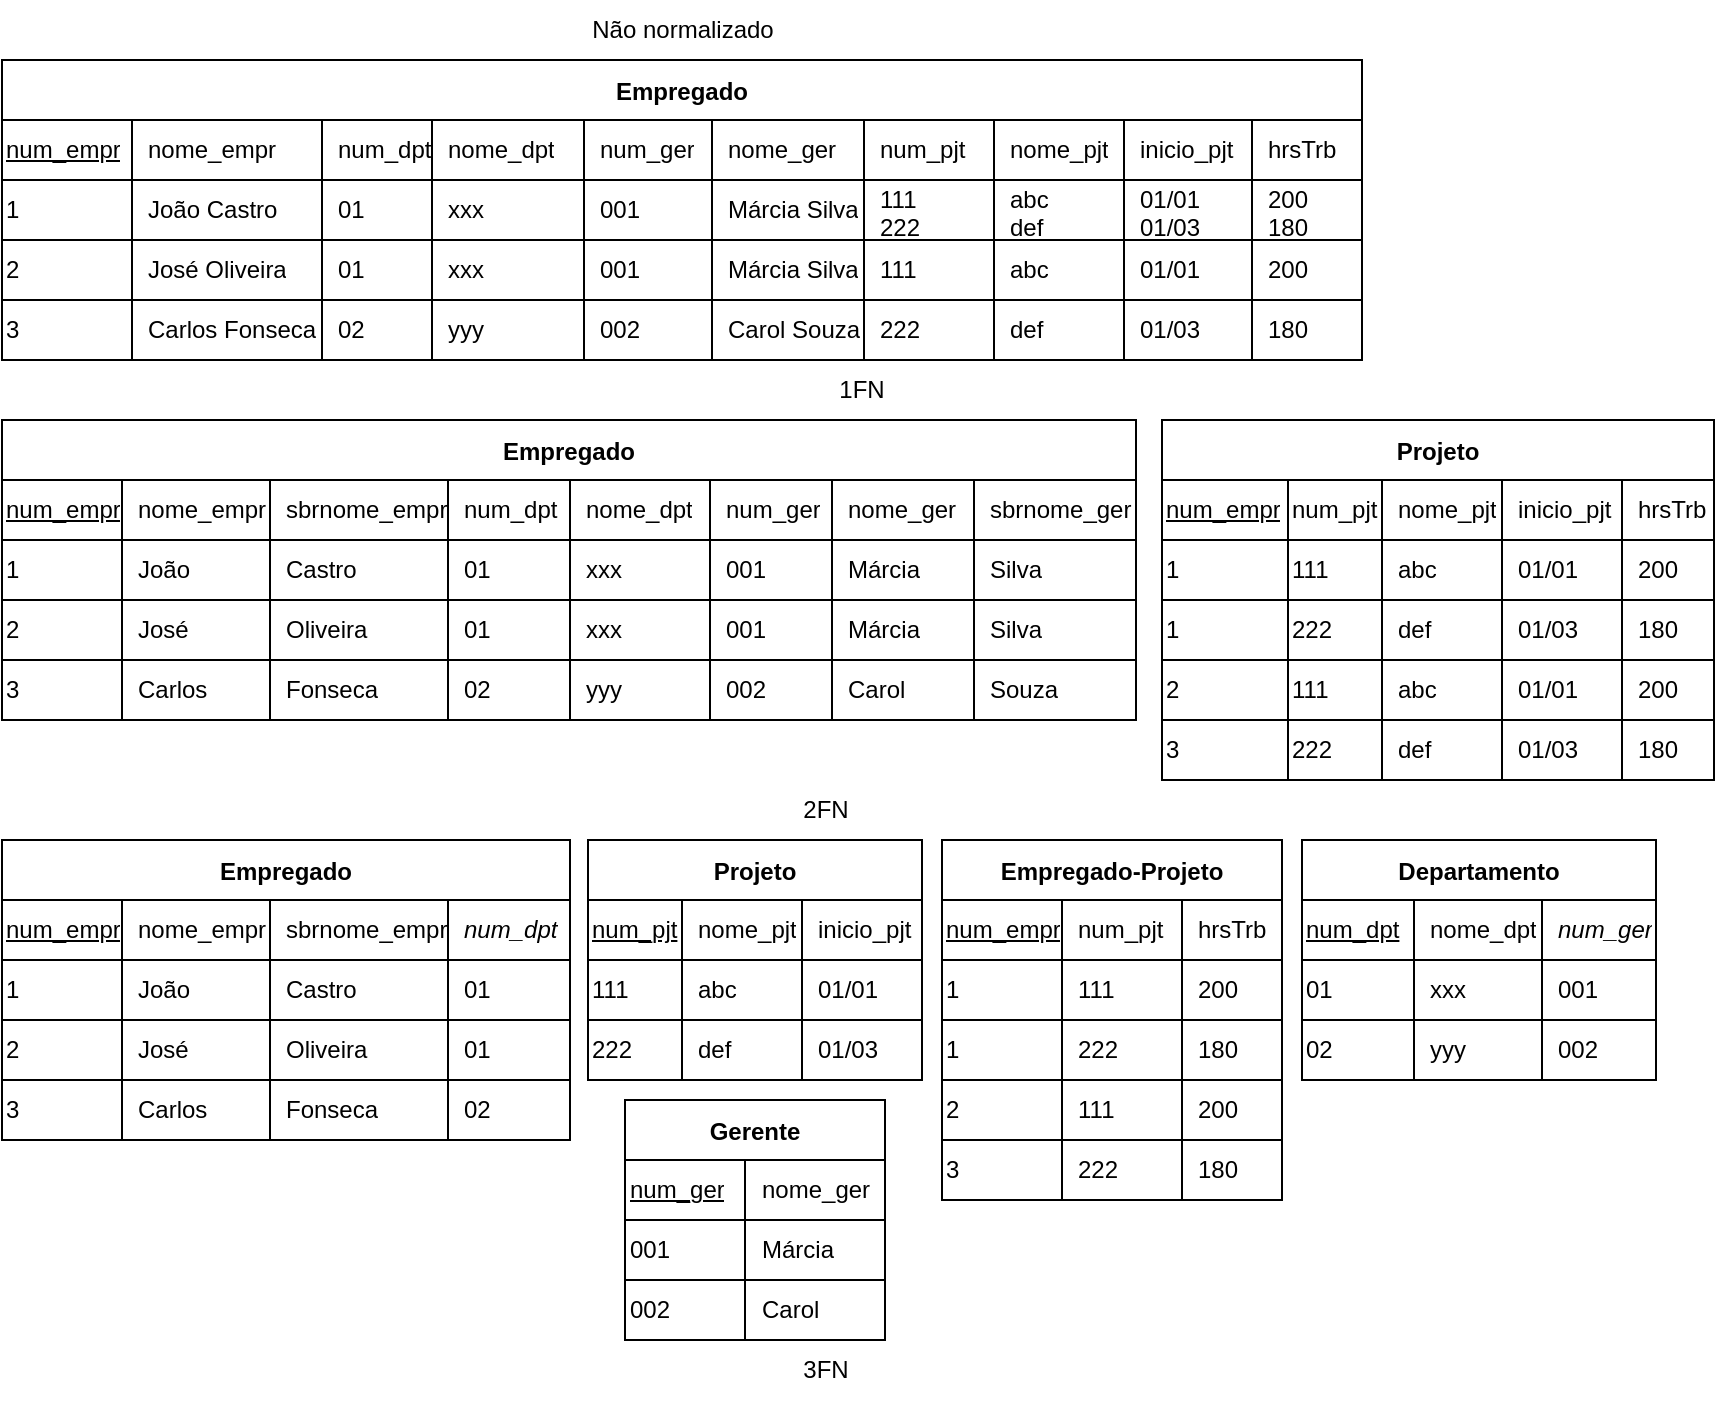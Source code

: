<mxfile version="19.0.3" type="github">
  <diagram id="XgE1JUOre8vWWVabGImU" name="Ex1a">
    <mxGraphModel dx="594" dy="471" grid="1" gridSize="10" guides="1" tooltips="1" connect="1" arrows="1" fold="1" page="1" pageScale="1" pageWidth="827" pageHeight="1169" math="0" shadow="0">
      <root>
        <mxCell id="0" />
        <mxCell id="1" parent="0" />
        <mxCell id="4aMcX2HvcUoKc_YDr-fY-1" value="Empregado" style="shape=table;startSize=30;container=1;collapsible=0;childLayout=tableLayout;fixedRows=1;rowLines=1;fontStyle=1;rounded=0;sketch=0;swimlaneFillColor=#FFFFFF;gradientColor=none;fillColor=default;align=center;" parent="1" vertex="1">
          <mxGeometry y="30" width="680" height="150" as="geometry" />
        </mxCell>
        <mxCell id="4aMcX2HvcUoKc_YDr-fY-11" style="shape=tableRow;horizontal=0;startSize=0;swimlaneHead=0;swimlaneBody=0;top=0;left=0;bottom=0;right=0;collapsible=0;dropTarget=0;fillColor=none;points=[[0,0.5],[1,0.5]];portConstraint=eastwest;align=center;fontStyle=0;swimlaneFillColor=#FFFFFF;" parent="4aMcX2HvcUoKc_YDr-fY-1" vertex="1">
          <mxGeometry y="30" width="680" height="30" as="geometry" />
        </mxCell>
        <mxCell id="4aMcX2HvcUoKc_YDr-fY-12" value="num_empr" style="shape=partialRectangle;html=1;whiteSpace=wrap;connectable=0;fillColor=none;top=0;left=0;bottom=0;right=0;overflow=hidden;pointerEvents=1;align=left;fontStyle=4;swimlaneFillColor=#FFFFFF;" parent="4aMcX2HvcUoKc_YDr-fY-11" vertex="1">
          <mxGeometry width="65" height="30" as="geometry">
            <mxRectangle width="65" height="30" as="alternateBounds" />
          </mxGeometry>
        </mxCell>
        <mxCell id="4aMcX2HvcUoKc_YDr-fY-13" value="nome_empr" style="shape=partialRectangle;html=1;whiteSpace=wrap;connectable=0;fillColor=none;top=0;left=0;bottom=0;right=0;align=left;spacingLeft=6;overflow=hidden;fontStyle=0;swimlaneFillColor=#FFFFFF;" parent="4aMcX2HvcUoKc_YDr-fY-11" vertex="1">
          <mxGeometry x="65" width="95" height="30" as="geometry">
            <mxRectangle width="95" height="30" as="alternateBounds" />
          </mxGeometry>
        </mxCell>
        <mxCell id="qwS5sUptbz9sXrHOpZHZ-83" value="num_dpt" style="shape=partialRectangle;html=1;whiteSpace=wrap;connectable=0;fillColor=none;top=0;left=0;bottom=0;right=0;align=left;spacingLeft=6;overflow=hidden;fontStyle=0;swimlaneFillColor=#FFFFFF;" vertex="1" parent="4aMcX2HvcUoKc_YDr-fY-11">
          <mxGeometry x="160" width="55" height="30" as="geometry">
            <mxRectangle width="55" height="30" as="alternateBounds" />
          </mxGeometry>
        </mxCell>
        <mxCell id="qwS5sUptbz9sXrHOpZHZ-79" value="nome_dpt" style="shape=partialRectangle;html=1;whiteSpace=wrap;connectable=0;fillColor=none;top=0;left=0;bottom=0;right=0;align=left;spacingLeft=6;overflow=hidden;fontStyle=0;swimlaneFillColor=#FFFFFF;" vertex="1" parent="4aMcX2HvcUoKc_YDr-fY-11">
          <mxGeometry x="215" width="76" height="30" as="geometry">
            <mxRectangle width="76" height="30" as="alternateBounds" />
          </mxGeometry>
        </mxCell>
        <mxCell id="qwS5sUptbz9sXrHOpZHZ-107" value="num_ger" style="shape=partialRectangle;html=1;whiteSpace=wrap;connectable=0;fillColor=none;top=0;left=0;bottom=0;right=0;align=left;spacingLeft=6;overflow=hidden;fontStyle=0;swimlaneFillColor=#FFFFFF;" vertex="1" parent="4aMcX2HvcUoKc_YDr-fY-11">
          <mxGeometry x="291" width="64" height="30" as="geometry">
            <mxRectangle width="64" height="30" as="alternateBounds" />
          </mxGeometry>
        </mxCell>
        <mxCell id="qwS5sUptbz9sXrHOpZHZ-103" value="nome_ger" style="shape=partialRectangle;html=1;whiteSpace=wrap;connectable=0;fillColor=none;top=0;left=0;bottom=0;right=0;align=left;spacingLeft=6;overflow=hidden;fontStyle=0;swimlaneFillColor=#FFFFFF;" vertex="1" parent="4aMcX2HvcUoKc_YDr-fY-11">
          <mxGeometry x="355" width="76" height="30" as="geometry">
            <mxRectangle width="76" height="30" as="alternateBounds" />
          </mxGeometry>
        </mxCell>
        <mxCell id="4aMcX2HvcUoKc_YDr-fY-38" value="num_pjt" style="shape=partialRectangle;html=1;whiteSpace=wrap;connectable=0;fillColor=none;top=0;left=0;bottom=0;right=0;align=left;spacingLeft=6;overflow=hidden;fontStyle=0;swimlaneFillColor=#FFFFFF;" parent="4aMcX2HvcUoKc_YDr-fY-11" vertex="1">
          <mxGeometry x="431" width="65" height="30" as="geometry">
            <mxRectangle width="65" height="30" as="alternateBounds" />
          </mxGeometry>
        </mxCell>
        <mxCell id="qwS5sUptbz9sXrHOpZHZ-115" value="nome_pjt" style="shape=partialRectangle;html=1;whiteSpace=wrap;connectable=0;fillColor=none;top=0;left=0;bottom=0;right=0;align=left;spacingLeft=6;overflow=hidden;fontStyle=0;swimlaneFillColor=#FFFFFF;" vertex="1" parent="4aMcX2HvcUoKc_YDr-fY-11">
          <mxGeometry x="496" width="65" height="30" as="geometry">
            <mxRectangle width="65" height="30" as="alternateBounds" />
          </mxGeometry>
        </mxCell>
        <mxCell id="qwS5sUptbz9sXrHOpZHZ-111" value="inicio_pjt" style="shape=partialRectangle;html=1;whiteSpace=wrap;connectable=0;fillColor=none;top=0;left=0;bottom=0;right=0;align=left;spacingLeft=6;overflow=hidden;fontStyle=0;swimlaneFillColor=#FFFFFF;" vertex="1" parent="4aMcX2HvcUoKc_YDr-fY-11">
          <mxGeometry x="561" width="64" height="30" as="geometry">
            <mxRectangle width="64" height="30" as="alternateBounds" />
          </mxGeometry>
        </mxCell>
        <mxCell id="4aMcX2HvcUoKc_YDr-fY-50" value="hrsTrb" style="shape=partialRectangle;html=1;whiteSpace=wrap;connectable=0;fillColor=none;top=0;left=0;bottom=0;right=0;align=left;spacingLeft=6;overflow=hidden;fontStyle=0;swimlaneFillColor=#FFFFFF;" parent="4aMcX2HvcUoKc_YDr-fY-11" vertex="1">
          <mxGeometry x="625" width="55" height="30" as="geometry">
            <mxRectangle width="55" height="30" as="alternateBounds" />
          </mxGeometry>
        </mxCell>
        <mxCell id="4aMcX2HvcUoKc_YDr-fY-2" value="" style="shape=tableRow;horizontal=0;startSize=0;swimlaneHead=0;swimlaneBody=0;top=0;left=0;bottom=0;right=0;collapsible=0;dropTarget=0;fillColor=none;points=[[0,0.5],[1,0.5]];portConstraint=eastwest;align=center;fontStyle=0;swimlaneFillColor=#FFFFFF;" parent="4aMcX2HvcUoKc_YDr-fY-1" vertex="1">
          <mxGeometry y="60" width="680" height="30" as="geometry" />
        </mxCell>
        <mxCell id="4aMcX2HvcUoKc_YDr-fY-3" value="1" style="shape=partialRectangle;html=1;whiteSpace=wrap;connectable=0;fillColor=none;top=0;left=0;bottom=0;right=0;overflow=hidden;pointerEvents=1;align=left;fontStyle=0;swimlaneFillColor=#FFFFFF;" parent="4aMcX2HvcUoKc_YDr-fY-2" vertex="1">
          <mxGeometry width="65" height="30" as="geometry">
            <mxRectangle width="65" height="30" as="alternateBounds" />
          </mxGeometry>
        </mxCell>
        <mxCell id="4aMcX2HvcUoKc_YDr-fY-4" value="João Castro" style="shape=partialRectangle;html=1;whiteSpace=wrap;connectable=0;fillColor=none;top=0;left=0;bottom=0;right=0;align=left;spacingLeft=6;overflow=hidden;fontStyle=0;swimlaneFillColor=#FFFFFF;" parent="4aMcX2HvcUoKc_YDr-fY-2" vertex="1">
          <mxGeometry x="65" width="95" height="30" as="geometry">
            <mxRectangle width="95" height="30" as="alternateBounds" />
          </mxGeometry>
        </mxCell>
        <mxCell id="qwS5sUptbz9sXrHOpZHZ-84" value="01" style="shape=partialRectangle;html=1;whiteSpace=wrap;connectable=0;fillColor=none;top=0;left=0;bottom=0;right=0;align=left;spacingLeft=6;overflow=hidden;fontStyle=0;swimlaneFillColor=#FFFFFF;" vertex="1" parent="4aMcX2HvcUoKc_YDr-fY-2">
          <mxGeometry x="160" width="55" height="30" as="geometry">
            <mxRectangle width="55" height="30" as="alternateBounds" />
          </mxGeometry>
        </mxCell>
        <mxCell id="qwS5sUptbz9sXrHOpZHZ-80" value="xxx" style="shape=partialRectangle;html=1;whiteSpace=wrap;connectable=0;fillColor=none;top=0;left=0;bottom=0;right=0;align=left;spacingLeft=6;overflow=hidden;fontStyle=0;swimlaneFillColor=#FFFFFF;" vertex="1" parent="4aMcX2HvcUoKc_YDr-fY-2">
          <mxGeometry x="215" width="76" height="30" as="geometry">
            <mxRectangle width="76" height="30" as="alternateBounds" />
          </mxGeometry>
        </mxCell>
        <mxCell id="qwS5sUptbz9sXrHOpZHZ-108" value="001" style="shape=partialRectangle;html=1;whiteSpace=wrap;connectable=0;fillColor=none;top=0;left=0;bottom=0;right=0;align=left;spacingLeft=6;overflow=hidden;fontStyle=0;swimlaneFillColor=#FFFFFF;" vertex="1" parent="4aMcX2HvcUoKc_YDr-fY-2">
          <mxGeometry x="291" width="64" height="30" as="geometry">
            <mxRectangle width="64" height="30" as="alternateBounds" />
          </mxGeometry>
        </mxCell>
        <mxCell id="qwS5sUptbz9sXrHOpZHZ-104" value="Márcia Silva" style="shape=partialRectangle;html=1;whiteSpace=wrap;connectable=0;fillColor=none;top=0;left=0;bottom=0;right=0;align=left;spacingLeft=6;overflow=hidden;fontStyle=0;swimlaneFillColor=#FFFFFF;" vertex="1" parent="4aMcX2HvcUoKc_YDr-fY-2">
          <mxGeometry x="355" width="76" height="30" as="geometry">
            <mxRectangle width="76" height="30" as="alternateBounds" />
          </mxGeometry>
        </mxCell>
        <mxCell id="4aMcX2HvcUoKc_YDr-fY-39" value="111&lt;br&gt;222" style="shape=partialRectangle;html=1;whiteSpace=wrap;connectable=0;fillColor=none;top=0;left=0;bottom=0;right=0;align=left;spacingLeft=6;overflow=hidden;fontStyle=0;swimlaneFillColor=#FFFFFF;" parent="4aMcX2HvcUoKc_YDr-fY-2" vertex="1">
          <mxGeometry x="431" width="65" height="30" as="geometry">
            <mxRectangle width="65" height="30" as="alternateBounds" />
          </mxGeometry>
        </mxCell>
        <mxCell id="qwS5sUptbz9sXrHOpZHZ-116" value="abc&lt;br&gt;def" style="shape=partialRectangle;html=1;whiteSpace=wrap;connectable=0;fillColor=none;top=0;left=0;bottom=0;right=0;align=left;spacingLeft=6;overflow=hidden;fontStyle=0;swimlaneFillColor=#FFFFFF;" vertex="1" parent="4aMcX2HvcUoKc_YDr-fY-2">
          <mxGeometry x="496" width="65" height="30" as="geometry">
            <mxRectangle width="65" height="30" as="alternateBounds" />
          </mxGeometry>
        </mxCell>
        <mxCell id="qwS5sUptbz9sXrHOpZHZ-112" value="01/01&lt;br&gt;01/03" style="shape=partialRectangle;html=1;whiteSpace=wrap;connectable=0;fillColor=none;top=0;left=0;bottom=0;right=0;align=left;spacingLeft=6;overflow=hidden;fontStyle=0;swimlaneFillColor=#FFFFFF;" vertex="1" parent="4aMcX2HvcUoKc_YDr-fY-2">
          <mxGeometry x="561" width="64" height="30" as="geometry">
            <mxRectangle width="64" height="30" as="alternateBounds" />
          </mxGeometry>
        </mxCell>
        <mxCell id="4aMcX2HvcUoKc_YDr-fY-51" value="200&lt;br&gt;180" style="shape=partialRectangle;html=1;whiteSpace=wrap;connectable=0;fillColor=none;top=0;left=0;bottom=0;right=0;align=left;spacingLeft=6;overflow=hidden;fontStyle=0;swimlaneFillColor=#FFFFFF;" parent="4aMcX2HvcUoKc_YDr-fY-2" vertex="1">
          <mxGeometry x="625" width="55" height="30" as="geometry">
            <mxRectangle width="55" height="30" as="alternateBounds" />
          </mxGeometry>
        </mxCell>
        <mxCell id="4aMcX2HvcUoKc_YDr-fY-5" value="" style="shape=tableRow;horizontal=0;startSize=0;swimlaneHead=0;swimlaneBody=0;top=0;left=0;bottom=0;right=0;collapsible=0;dropTarget=0;fillColor=none;points=[[0,0.5],[1,0.5]];portConstraint=eastwest;align=center;fontStyle=0;swimlaneFillColor=#FFFFFF;" parent="4aMcX2HvcUoKc_YDr-fY-1" vertex="1">
          <mxGeometry y="90" width="680" height="30" as="geometry" />
        </mxCell>
        <mxCell id="4aMcX2HvcUoKc_YDr-fY-6" value="2" style="shape=partialRectangle;html=1;whiteSpace=wrap;connectable=0;fillColor=none;top=0;left=0;bottom=0;right=0;overflow=hidden;align=left;fontStyle=0;swimlaneFillColor=#FFFFFF;" parent="4aMcX2HvcUoKc_YDr-fY-5" vertex="1">
          <mxGeometry width="65" height="30" as="geometry">
            <mxRectangle width="65" height="30" as="alternateBounds" />
          </mxGeometry>
        </mxCell>
        <mxCell id="4aMcX2HvcUoKc_YDr-fY-7" value="José Oliveira" style="shape=partialRectangle;html=1;whiteSpace=wrap;connectable=0;fillColor=none;top=0;left=0;bottom=0;right=0;align=left;spacingLeft=6;overflow=hidden;fontStyle=0;swimlaneFillColor=#FFFFFF;" parent="4aMcX2HvcUoKc_YDr-fY-5" vertex="1">
          <mxGeometry x="65" width="95" height="30" as="geometry">
            <mxRectangle width="95" height="30" as="alternateBounds" />
          </mxGeometry>
        </mxCell>
        <mxCell id="qwS5sUptbz9sXrHOpZHZ-85" value="01" style="shape=partialRectangle;html=1;whiteSpace=wrap;connectable=0;fillColor=none;top=0;left=0;bottom=0;right=0;align=left;spacingLeft=6;overflow=hidden;fontStyle=0;swimlaneFillColor=#FFFFFF;" vertex="1" parent="4aMcX2HvcUoKc_YDr-fY-5">
          <mxGeometry x="160" width="55" height="30" as="geometry">
            <mxRectangle width="55" height="30" as="alternateBounds" />
          </mxGeometry>
        </mxCell>
        <mxCell id="qwS5sUptbz9sXrHOpZHZ-81" value="xxx" style="shape=partialRectangle;html=1;whiteSpace=wrap;connectable=0;fillColor=none;top=0;left=0;bottom=0;right=0;align=left;spacingLeft=6;overflow=hidden;fontStyle=0;swimlaneFillColor=#FFFFFF;" vertex="1" parent="4aMcX2HvcUoKc_YDr-fY-5">
          <mxGeometry x="215" width="76" height="30" as="geometry">
            <mxRectangle width="76" height="30" as="alternateBounds" />
          </mxGeometry>
        </mxCell>
        <mxCell id="qwS5sUptbz9sXrHOpZHZ-109" value="001" style="shape=partialRectangle;html=1;whiteSpace=wrap;connectable=0;fillColor=none;top=0;left=0;bottom=0;right=0;align=left;spacingLeft=6;overflow=hidden;fontStyle=0;swimlaneFillColor=#FFFFFF;" vertex="1" parent="4aMcX2HvcUoKc_YDr-fY-5">
          <mxGeometry x="291" width="64" height="30" as="geometry">
            <mxRectangle width="64" height="30" as="alternateBounds" />
          </mxGeometry>
        </mxCell>
        <mxCell id="qwS5sUptbz9sXrHOpZHZ-105" value="Márcia Silva" style="shape=partialRectangle;html=1;whiteSpace=wrap;connectable=0;fillColor=none;top=0;left=0;bottom=0;right=0;align=left;spacingLeft=6;overflow=hidden;fontStyle=0;swimlaneFillColor=#FFFFFF;" vertex="1" parent="4aMcX2HvcUoKc_YDr-fY-5">
          <mxGeometry x="355" width="76" height="30" as="geometry">
            <mxRectangle width="76" height="30" as="alternateBounds" />
          </mxGeometry>
        </mxCell>
        <mxCell id="4aMcX2HvcUoKc_YDr-fY-40" value="111" style="shape=partialRectangle;html=1;whiteSpace=wrap;connectable=0;fillColor=none;top=0;left=0;bottom=0;right=0;align=left;spacingLeft=6;overflow=hidden;fontStyle=0;swimlaneFillColor=#FFFFFF;" parent="4aMcX2HvcUoKc_YDr-fY-5" vertex="1">
          <mxGeometry x="431" width="65" height="30" as="geometry">
            <mxRectangle width="65" height="30" as="alternateBounds" />
          </mxGeometry>
        </mxCell>
        <mxCell id="qwS5sUptbz9sXrHOpZHZ-117" value="abc" style="shape=partialRectangle;html=1;whiteSpace=wrap;connectable=0;fillColor=none;top=0;left=0;bottom=0;right=0;align=left;spacingLeft=6;overflow=hidden;fontStyle=0;swimlaneFillColor=#FFFFFF;" vertex="1" parent="4aMcX2HvcUoKc_YDr-fY-5">
          <mxGeometry x="496" width="65" height="30" as="geometry">
            <mxRectangle width="65" height="30" as="alternateBounds" />
          </mxGeometry>
        </mxCell>
        <mxCell id="qwS5sUptbz9sXrHOpZHZ-113" value="01/01" style="shape=partialRectangle;html=1;whiteSpace=wrap;connectable=0;fillColor=none;top=0;left=0;bottom=0;right=0;align=left;spacingLeft=6;overflow=hidden;fontStyle=0;swimlaneFillColor=#FFFFFF;" vertex="1" parent="4aMcX2HvcUoKc_YDr-fY-5">
          <mxGeometry x="561" width="64" height="30" as="geometry">
            <mxRectangle width="64" height="30" as="alternateBounds" />
          </mxGeometry>
        </mxCell>
        <mxCell id="4aMcX2HvcUoKc_YDr-fY-52" value="200" style="shape=partialRectangle;html=1;whiteSpace=wrap;connectable=0;fillColor=none;top=0;left=0;bottom=0;right=0;align=left;spacingLeft=6;overflow=hidden;fontStyle=0;swimlaneFillColor=#FFFFFF;" parent="4aMcX2HvcUoKc_YDr-fY-5" vertex="1">
          <mxGeometry x="625" width="55" height="30" as="geometry">
            <mxRectangle width="55" height="30" as="alternateBounds" />
          </mxGeometry>
        </mxCell>
        <mxCell id="4aMcX2HvcUoKc_YDr-fY-8" value="" style="shape=tableRow;horizontal=0;startSize=0;swimlaneHead=0;swimlaneBody=0;top=0;left=0;bottom=0;right=0;collapsible=0;dropTarget=0;fillColor=none;points=[[0,0.5],[1,0.5]];portConstraint=eastwest;align=center;fontStyle=0;swimlaneFillColor=#FFFFFF;" parent="4aMcX2HvcUoKc_YDr-fY-1" vertex="1">
          <mxGeometry y="120" width="680" height="30" as="geometry" />
        </mxCell>
        <mxCell id="4aMcX2HvcUoKc_YDr-fY-9" value="3" style="shape=partialRectangle;html=1;whiteSpace=wrap;connectable=0;fillColor=none;top=0;left=0;bottom=0;right=0;overflow=hidden;align=left;fontStyle=0;swimlaneFillColor=#FFFFFF;" parent="4aMcX2HvcUoKc_YDr-fY-8" vertex="1">
          <mxGeometry width="65" height="30" as="geometry">
            <mxRectangle width="65" height="30" as="alternateBounds" />
          </mxGeometry>
        </mxCell>
        <mxCell id="4aMcX2HvcUoKc_YDr-fY-10" value="Carlos Fonseca" style="shape=partialRectangle;html=1;whiteSpace=wrap;connectable=0;fillColor=none;top=0;left=0;bottom=0;right=0;align=left;spacingLeft=6;overflow=hidden;fontStyle=0;swimlaneFillColor=#FFFFFF;" parent="4aMcX2HvcUoKc_YDr-fY-8" vertex="1">
          <mxGeometry x="65" width="95" height="30" as="geometry">
            <mxRectangle width="95" height="30" as="alternateBounds" />
          </mxGeometry>
        </mxCell>
        <mxCell id="qwS5sUptbz9sXrHOpZHZ-86" value="02" style="shape=partialRectangle;html=1;whiteSpace=wrap;connectable=0;fillColor=none;top=0;left=0;bottom=0;right=0;align=left;spacingLeft=6;overflow=hidden;fontStyle=0;swimlaneFillColor=#FFFFFF;" vertex="1" parent="4aMcX2HvcUoKc_YDr-fY-8">
          <mxGeometry x="160" width="55" height="30" as="geometry">
            <mxRectangle width="55" height="30" as="alternateBounds" />
          </mxGeometry>
        </mxCell>
        <mxCell id="qwS5sUptbz9sXrHOpZHZ-82" value="yyy" style="shape=partialRectangle;html=1;whiteSpace=wrap;connectable=0;fillColor=none;top=0;left=0;bottom=0;right=0;align=left;spacingLeft=6;overflow=hidden;fontStyle=0;swimlaneFillColor=#FFFFFF;" vertex="1" parent="4aMcX2HvcUoKc_YDr-fY-8">
          <mxGeometry x="215" width="76" height="30" as="geometry">
            <mxRectangle width="76" height="30" as="alternateBounds" />
          </mxGeometry>
        </mxCell>
        <mxCell id="qwS5sUptbz9sXrHOpZHZ-110" value="002" style="shape=partialRectangle;html=1;whiteSpace=wrap;connectable=0;fillColor=none;top=0;left=0;bottom=0;right=0;align=left;spacingLeft=6;overflow=hidden;fontStyle=0;swimlaneFillColor=#FFFFFF;" vertex="1" parent="4aMcX2HvcUoKc_YDr-fY-8">
          <mxGeometry x="291" width="64" height="30" as="geometry">
            <mxRectangle width="64" height="30" as="alternateBounds" />
          </mxGeometry>
        </mxCell>
        <mxCell id="qwS5sUptbz9sXrHOpZHZ-106" value="Carol Souza" style="shape=partialRectangle;html=1;whiteSpace=wrap;connectable=0;fillColor=none;top=0;left=0;bottom=0;right=0;align=left;spacingLeft=6;overflow=hidden;fontStyle=0;swimlaneFillColor=#FFFFFF;" vertex="1" parent="4aMcX2HvcUoKc_YDr-fY-8">
          <mxGeometry x="355" width="76" height="30" as="geometry">
            <mxRectangle width="76" height="30" as="alternateBounds" />
          </mxGeometry>
        </mxCell>
        <mxCell id="4aMcX2HvcUoKc_YDr-fY-41" value="222" style="shape=partialRectangle;html=1;whiteSpace=wrap;connectable=0;fillColor=none;top=0;left=0;bottom=0;right=0;align=left;spacingLeft=6;overflow=hidden;fontStyle=0;swimlaneFillColor=#FFFFFF;" parent="4aMcX2HvcUoKc_YDr-fY-8" vertex="1">
          <mxGeometry x="431" width="65" height="30" as="geometry">
            <mxRectangle width="65" height="30" as="alternateBounds" />
          </mxGeometry>
        </mxCell>
        <mxCell id="qwS5sUptbz9sXrHOpZHZ-118" value="def" style="shape=partialRectangle;html=1;whiteSpace=wrap;connectable=0;fillColor=none;top=0;left=0;bottom=0;right=0;align=left;spacingLeft=6;overflow=hidden;fontStyle=0;swimlaneFillColor=#FFFFFF;" vertex="1" parent="4aMcX2HvcUoKc_YDr-fY-8">
          <mxGeometry x="496" width="65" height="30" as="geometry">
            <mxRectangle width="65" height="30" as="alternateBounds" />
          </mxGeometry>
        </mxCell>
        <mxCell id="qwS5sUptbz9sXrHOpZHZ-114" value="01/03" style="shape=partialRectangle;html=1;whiteSpace=wrap;connectable=0;fillColor=none;top=0;left=0;bottom=0;right=0;align=left;spacingLeft=6;overflow=hidden;fontStyle=0;swimlaneFillColor=#FFFFFF;" vertex="1" parent="4aMcX2HvcUoKc_YDr-fY-8">
          <mxGeometry x="561" width="64" height="30" as="geometry">
            <mxRectangle width="64" height="30" as="alternateBounds" />
          </mxGeometry>
        </mxCell>
        <mxCell id="4aMcX2HvcUoKc_YDr-fY-53" value="180" style="shape=partialRectangle;html=1;whiteSpace=wrap;connectable=0;fillColor=none;top=0;left=0;bottom=0;right=0;align=left;spacingLeft=6;overflow=hidden;fontStyle=0;swimlaneFillColor=#FFFFFF;" parent="4aMcX2HvcUoKc_YDr-fY-8" vertex="1">
          <mxGeometry x="625" width="55" height="30" as="geometry">
            <mxRectangle width="55" height="30" as="alternateBounds" />
          </mxGeometry>
        </mxCell>
        <mxCell id="GKqQX2r0fkiZeaBiD0wz-1" value="Departamento" style="shape=table;startSize=30;container=1;collapsible=0;childLayout=tableLayout;fixedRows=1;rowLines=1;fontStyle=1;rounded=0;sketch=0;fillColor=default;gradientColor=none;swimlaneFillColor=#FFFFFF;" parent="1" vertex="1">
          <mxGeometry x="650" y="420" width="177" height="120" as="geometry" />
        </mxCell>
        <mxCell id="GKqQX2r0fkiZeaBiD0wz-2" value="" style="shape=tableRow;horizontal=0;startSize=0;swimlaneHead=0;swimlaneBody=0;top=0;left=0;bottom=0;right=0;collapsible=0;dropTarget=0;fillColor=none;points=[[0,0.5],[1,0.5]];portConstraint=eastwest;rounded=0;sketch=0;fontStyle=0;swimlaneFillColor=#FFFFFF;" parent="GKqQX2r0fkiZeaBiD0wz-1" vertex="1">
          <mxGeometry y="30" width="177" height="30" as="geometry" />
        </mxCell>
        <mxCell id="GKqQX2r0fkiZeaBiD0wz-3" value="num_dpt" style="shape=partialRectangle;html=1;whiteSpace=wrap;connectable=0;fillColor=none;top=0;left=0;bottom=0;right=0;overflow=hidden;pointerEvents=1;rounded=0;sketch=0;fontStyle=4;align=left;swimlaneFillColor=#FFFFFF;" parent="GKqQX2r0fkiZeaBiD0wz-2" vertex="1">
          <mxGeometry width="56" height="30" as="geometry">
            <mxRectangle width="56" height="30" as="alternateBounds" />
          </mxGeometry>
        </mxCell>
        <mxCell id="GKqQX2r0fkiZeaBiD0wz-4" value="nome_dpt" style="shape=partialRectangle;html=1;whiteSpace=wrap;connectable=0;fillColor=none;top=0;left=0;bottom=0;right=0;align=left;spacingLeft=6;overflow=hidden;rounded=0;sketch=0;fontStyle=0;swimlaneFillColor=#FFFFFF;" parent="GKqQX2r0fkiZeaBiD0wz-2" vertex="1">
          <mxGeometry x="56" width="64" height="30" as="geometry">
            <mxRectangle width="64" height="30" as="alternateBounds" />
          </mxGeometry>
        </mxCell>
        <mxCell id="GKqQX2r0fkiZeaBiD0wz-11" value="num_ger" style="shape=partialRectangle;html=1;whiteSpace=wrap;connectable=0;fillColor=none;top=0;left=0;bottom=0;right=0;align=left;spacingLeft=6;overflow=hidden;rounded=0;sketch=0;fontStyle=2;swimlaneFillColor=#FFFFFF;" parent="GKqQX2r0fkiZeaBiD0wz-2" vertex="1">
          <mxGeometry x="120" width="57" height="30" as="geometry">
            <mxRectangle width="57" height="30" as="alternateBounds" />
          </mxGeometry>
        </mxCell>
        <mxCell id="GKqQX2r0fkiZeaBiD0wz-5" value="" style="shape=tableRow;horizontal=0;startSize=0;swimlaneHead=0;swimlaneBody=0;top=0;left=0;bottom=0;right=0;collapsible=0;dropTarget=0;fillColor=none;points=[[0,0.5],[1,0.5]];portConstraint=eastwest;rounded=0;sketch=0;fontStyle=0;swimlaneFillColor=#FFFFFF;" parent="GKqQX2r0fkiZeaBiD0wz-1" vertex="1">
          <mxGeometry y="60" width="177" height="30" as="geometry" />
        </mxCell>
        <mxCell id="GKqQX2r0fkiZeaBiD0wz-6" value="01" style="shape=partialRectangle;html=1;whiteSpace=wrap;connectable=0;fillColor=none;top=0;left=0;bottom=0;right=0;overflow=hidden;rounded=0;sketch=0;align=left;fontStyle=0;swimlaneFillColor=#FFFFFF;" parent="GKqQX2r0fkiZeaBiD0wz-5" vertex="1">
          <mxGeometry width="56" height="30" as="geometry">
            <mxRectangle width="56" height="30" as="alternateBounds" />
          </mxGeometry>
        </mxCell>
        <mxCell id="GKqQX2r0fkiZeaBiD0wz-7" value="xxx" style="shape=partialRectangle;html=1;whiteSpace=wrap;connectable=0;fillColor=none;top=0;left=0;bottom=0;right=0;align=left;spacingLeft=6;overflow=hidden;rounded=0;sketch=0;fontStyle=0;swimlaneFillColor=#FFFFFF;" parent="GKqQX2r0fkiZeaBiD0wz-5" vertex="1">
          <mxGeometry x="56" width="64" height="30" as="geometry">
            <mxRectangle width="64" height="30" as="alternateBounds" />
          </mxGeometry>
        </mxCell>
        <mxCell id="GKqQX2r0fkiZeaBiD0wz-12" value="001" style="shape=partialRectangle;html=1;whiteSpace=wrap;connectable=0;fillColor=none;top=0;left=0;bottom=0;right=0;align=left;spacingLeft=6;overflow=hidden;rounded=0;sketch=0;fontStyle=0;swimlaneFillColor=#FFFFFF;" parent="GKqQX2r0fkiZeaBiD0wz-5" vertex="1">
          <mxGeometry x="120" width="57" height="30" as="geometry">
            <mxRectangle width="57" height="30" as="alternateBounds" />
          </mxGeometry>
        </mxCell>
        <mxCell id="GKqQX2r0fkiZeaBiD0wz-8" value="" style="shape=tableRow;horizontal=0;startSize=0;swimlaneHead=0;swimlaneBody=0;top=0;left=0;bottom=0;right=0;collapsible=0;dropTarget=0;fillColor=none;points=[[0,0.5],[1,0.5]];portConstraint=eastwest;rounded=0;sketch=0;fontStyle=0;swimlaneFillColor=#FFFFFF;" parent="GKqQX2r0fkiZeaBiD0wz-1" vertex="1">
          <mxGeometry y="90" width="177" height="30" as="geometry" />
        </mxCell>
        <mxCell id="GKqQX2r0fkiZeaBiD0wz-9" value="02" style="shape=partialRectangle;html=1;whiteSpace=wrap;connectable=0;fillColor=none;top=0;left=0;bottom=0;right=0;overflow=hidden;rounded=0;sketch=0;align=left;fontStyle=0;swimlaneFillColor=#FFFFFF;" parent="GKqQX2r0fkiZeaBiD0wz-8" vertex="1">
          <mxGeometry width="56" height="30" as="geometry">
            <mxRectangle width="56" height="30" as="alternateBounds" />
          </mxGeometry>
        </mxCell>
        <mxCell id="GKqQX2r0fkiZeaBiD0wz-10" value="yyy" style="shape=partialRectangle;html=1;whiteSpace=wrap;connectable=0;fillColor=none;top=0;left=0;bottom=0;right=0;align=left;spacingLeft=6;overflow=hidden;rounded=0;sketch=0;fontStyle=0;swimlaneFillColor=#FFFFFF;" parent="GKqQX2r0fkiZeaBiD0wz-8" vertex="1">
          <mxGeometry x="56" width="64" height="30" as="geometry">
            <mxRectangle width="64" height="30" as="alternateBounds" />
          </mxGeometry>
        </mxCell>
        <mxCell id="GKqQX2r0fkiZeaBiD0wz-13" value="002" style="shape=partialRectangle;html=1;whiteSpace=wrap;connectable=0;fillColor=none;top=0;left=0;bottom=0;right=0;align=left;spacingLeft=6;overflow=hidden;rounded=0;sketch=0;fontStyle=0;swimlaneFillColor=#FFFFFF;" parent="GKqQX2r0fkiZeaBiD0wz-8" vertex="1">
          <mxGeometry x="120" width="57" height="30" as="geometry">
            <mxRectangle width="57" height="30" as="alternateBounds" />
          </mxGeometry>
        </mxCell>
        <mxCell id="GKqQX2r0fkiZeaBiD0wz-14" value="Gerente" style="shape=table;startSize=30;container=1;collapsible=0;childLayout=tableLayout;fixedRows=1;rowLines=1;fontStyle=1;rounded=0;sketch=0;fillColor=default;gradientColor=none;swimlaneFillColor=#FFFFFF;" parent="1" vertex="1">
          <mxGeometry x="311.5" y="550" width="130" height="120" as="geometry" />
        </mxCell>
        <mxCell id="GKqQX2r0fkiZeaBiD0wz-15" value="" style="shape=tableRow;horizontal=0;startSize=0;swimlaneHead=0;swimlaneBody=0;top=0;left=0;bottom=0;right=0;collapsible=0;dropTarget=0;fillColor=none;points=[[0,0.5],[1,0.5]];portConstraint=eastwest;rounded=0;sketch=0;fontStyle=0;swimlaneFillColor=#FFFFFF;" parent="GKqQX2r0fkiZeaBiD0wz-14" vertex="1">
          <mxGeometry y="30" width="130" height="30" as="geometry" />
        </mxCell>
        <mxCell id="GKqQX2r0fkiZeaBiD0wz-16" value="num_ger" style="shape=partialRectangle;html=1;whiteSpace=wrap;connectable=0;fillColor=none;top=0;left=0;bottom=0;right=0;overflow=hidden;pointerEvents=1;rounded=0;sketch=0;fontStyle=4;align=left;swimlaneFillColor=#FFFFFF;" parent="GKqQX2r0fkiZeaBiD0wz-15" vertex="1">
          <mxGeometry width="60" height="30" as="geometry">
            <mxRectangle width="60" height="30" as="alternateBounds" />
          </mxGeometry>
        </mxCell>
        <mxCell id="GKqQX2r0fkiZeaBiD0wz-17" value="nome_ger" style="shape=partialRectangle;html=1;whiteSpace=wrap;connectable=0;fillColor=none;top=0;left=0;bottom=0;right=0;align=left;spacingLeft=6;overflow=hidden;rounded=0;sketch=0;fontStyle=0;swimlaneFillColor=#FFFFFF;" parent="GKqQX2r0fkiZeaBiD0wz-15" vertex="1">
          <mxGeometry x="60" width="70" height="30" as="geometry">
            <mxRectangle width="70" height="30" as="alternateBounds" />
          </mxGeometry>
        </mxCell>
        <mxCell id="GKqQX2r0fkiZeaBiD0wz-19" value="" style="shape=tableRow;horizontal=0;startSize=0;swimlaneHead=0;swimlaneBody=0;top=0;left=0;bottom=0;right=0;collapsible=0;dropTarget=0;fillColor=none;points=[[0,0.5],[1,0.5]];portConstraint=eastwest;rounded=0;sketch=0;fontStyle=0;swimlaneFillColor=#FFFFFF;" parent="GKqQX2r0fkiZeaBiD0wz-14" vertex="1">
          <mxGeometry y="60" width="130" height="30" as="geometry" />
        </mxCell>
        <mxCell id="GKqQX2r0fkiZeaBiD0wz-20" value="001" style="shape=partialRectangle;html=1;whiteSpace=wrap;connectable=0;fillColor=none;top=0;left=0;bottom=0;right=0;overflow=hidden;rounded=0;sketch=0;align=left;fontStyle=0;swimlaneFillColor=#FFFFFF;" parent="GKqQX2r0fkiZeaBiD0wz-19" vertex="1">
          <mxGeometry width="60" height="30" as="geometry">
            <mxRectangle width="60" height="30" as="alternateBounds" />
          </mxGeometry>
        </mxCell>
        <mxCell id="GKqQX2r0fkiZeaBiD0wz-21" value="Márcia" style="shape=partialRectangle;html=1;whiteSpace=wrap;connectable=0;fillColor=none;top=0;left=0;bottom=0;right=0;align=left;spacingLeft=6;overflow=hidden;rounded=0;sketch=0;fontStyle=0;swimlaneFillColor=#FFFFFF;" parent="GKqQX2r0fkiZeaBiD0wz-19" vertex="1">
          <mxGeometry x="60" width="70" height="30" as="geometry">
            <mxRectangle width="70" height="30" as="alternateBounds" />
          </mxGeometry>
        </mxCell>
        <mxCell id="GKqQX2r0fkiZeaBiD0wz-23" value="" style="shape=tableRow;horizontal=0;startSize=0;swimlaneHead=0;swimlaneBody=0;top=0;left=0;bottom=0;right=0;collapsible=0;dropTarget=0;fillColor=none;points=[[0,0.5],[1,0.5]];portConstraint=eastwest;rounded=0;sketch=0;fontStyle=0;swimlaneFillColor=#FFFFFF;" parent="GKqQX2r0fkiZeaBiD0wz-14" vertex="1">
          <mxGeometry y="90" width="130" height="30" as="geometry" />
        </mxCell>
        <mxCell id="GKqQX2r0fkiZeaBiD0wz-24" value="002" style="shape=partialRectangle;html=1;whiteSpace=wrap;connectable=0;fillColor=none;top=0;left=0;bottom=0;right=0;overflow=hidden;rounded=0;sketch=0;align=left;fontStyle=0;swimlaneFillColor=#FFFFFF;" parent="GKqQX2r0fkiZeaBiD0wz-23" vertex="1">
          <mxGeometry width="60" height="30" as="geometry">
            <mxRectangle width="60" height="30" as="alternateBounds" />
          </mxGeometry>
        </mxCell>
        <mxCell id="GKqQX2r0fkiZeaBiD0wz-25" value="Carol" style="shape=partialRectangle;html=1;whiteSpace=wrap;connectable=0;fillColor=none;top=0;left=0;bottom=0;right=0;align=left;spacingLeft=6;overflow=hidden;rounded=0;sketch=0;fontStyle=0;swimlaneFillColor=#FFFFFF;" parent="GKqQX2r0fkiZeaBiD0wz-23" vertex="1">
          <mxGeometry x="60" width="70" height="30" as="geometry">
            <mxRectangle width="70" height="30" as="alternateBounds" />
          </mxGeometry>
        </mxCell>
        <mxCell id="GKqQX2r0fkiZeaBiD0wz-37" value="Projeto" style="shape=table;startSize=30;container=1;collapsible=0;childLayout=tableLayout;fixedRows=1;rowLines=1;fontStyle=1;rounded=0;sketch=0;fillColor=default;gradientColor=none;swimlaneFillColor=#FFFFFF;" parent="1" vertex="1">
          <mxGeometry x="580" y="210" width="276" height="180" as="geometry" />
        </mxCell>
        <mxCell id="GKqQX2r0fkiZeaBiD0wz-38" value="" style="shape=tableRow;horizontal=0;startSize=0;swimlaneHead=0;swimlaneBody=0;top=0;left=0;bottom=0;right=0;collapsible=0;dropTarget=0;fillColor=none;points=[[0,0.5],[1,0.5]];portConstraint=eastwest;rounded=0;sketch=0;fontStyle=0;swimlaneFillColor=#FFFFFF;" parent="GKqQX2r0fkiZeaBiD0wz-37" vertex="1">
          <mxGeometry y="30" width="276" height="30" as="geometry" />
        </mxCell>
        <mxCell id="qwS5sUptbz9sXrHOpZHZ-187" value="num_empr" style="shape=partialRectangle;html=1;whiteSpace=wrap;connectable=0;fillColor=none;top=0;left=0;bottom=0;right=0;overflow=hidden;pointerEvents=1;rounded=0;sketch=0;fontStyle=4;align=left;swimlaneFillColor=#FFFFFF;" vertex="1" parent="GKqQX2r0fkiZeaBiD0wz-38">
          <mxGeometry width="63" height="30" as="geometry">
            <mxRectangle width="63" height="30" as="alternateBounds" />
          </mxGeometry>
        </mxCell>
        <mxCell id="GKqQX2r0fkiZeaBiD0wz-39" value="num_pjt" style="shape=partialRectangle;html=1;whiteSpace=wrap;connectable=0;fillColor=none;top=0;left=0;bottom=0;right=0;overflow=hidden;pointerEvents=1;rounded=0;sketch=0;fontStyle=0;align=left;swimlaneFillColor=#FFFFFF;" parent="GKqQX2r0fkiZeaBiD0wz-38" vertex="1">
          <mxGeometry x="63" width="47" height="30" as="geometry">
            <mxRectangle width="47" height="30" as="alternateBounds" />
          </mxGeometry>
        </mxCell>
        <mxCell id="GKqQX2r0fkiZeaBiD0wz-40" value="nome_pjt" style="shape=partialRectangle;html=1;whiteSpace=wrap;connectable=0;fillColor=none;top=0;left=0;bottom=0;right=0;align=left;spacingLeft=6;overflow=hidden;rounded=0;sketch=0;fontStyle=0;swimlaneFillColor=#FFFFFF;" parent="GKqQX2r0fkiZeaBiD0wz-38" vertex="1">
          <mxGeometry x="110" width="60" height="30" as="geometry">
            <mxRectangle width="60" height="30" as="alternateBounds" />
          </mxGeometry>
        </mxCell>
        <mxCell id="GKqQX2r0fkiZeaBiD0wz-41" value="&lt;span style=&quot;&quot;&gt;inicio_pjt&lt;/span&gt;" style="shape=partialRectangle;html=1;whiteSpace=wrap;connectable=0;fillColor=none;top=0;left=0;bottom=0;right=0;align=left;spacingLeft=6;overflow=hidden;rounded=0;sketch=0;fontStyle=0;swimlaneFillColor=#FFFFFF;" parent="GKqQX2r0fkiZeaBiD0wz-38" vertex="1">
          <mxGeometry x="170" width="60" height="30" as="geometry">
            <mxRectangle width="60" height="30" as="alternateBounds" />
          </mxGeometry>
        </mxCell>
        <mxCell id="GKqQX2r0fkiZeaBiD0wz-56" value="&lt;span style=&quot;&quot;&gt;hrsTrb&lt;/span&gt;" style="shape=partialRectangle;html=1;whiteSpace=wrap;connectable=0;fillColor=none;top=0;left=0;bottom=0;right=0;align=left;spacingLeft=6;overflow=hidden;rounded=0;sketch=0;fontStyle=0;swimlaneFillColor=#FFFFFF;" parent="GKqQX2r0fkiZeaBiD0wz-38" vertex="1">
          <mxGeometry x="230" width="46" height="30" as="geometry">
            <mxRectangle width="46" height="30" as="alternateBounds" />
          </mxGeometry>
        </mxCell>
        <mxCell id="GKqQX2r0fkiZeaBiD0wz-42" value="" style="shape=tableRow;horizontal=0;startSize=0;swimlaneHead=0;swimlaneBody=0;top=0;left=0;bottom=0;right=0;collapsible=0;dropTarget=0;fillColor=none;points=[[0,0.5],[1,0.5]];portConstraint=eastwest;rounded=0;sketch=0;fontStyle=0;swimlaneFillColor=#FFFFFF;" parent="GKqQX2r0fkiZeaBiD0wz-37" vertex="1">
          <mxGeometry y="60" width="276" height="30" as="geometry" />
        </mxCell>
        <mxCell id="qwS5sUptbz9sXrHOpZHZ-188" value="1" style="shape=partialRectangle;html=1;whiteSpace=wrap;connectable=0;fillColor=none;top=0;left=0;bottom=0;right=0;overflow=hidden;rounded=0;sketch=0;align=left;fontStyle=0;swimlaneFillColor=#FFFFFF;" vertex="1" parent="GKqQX2r0fkiZeaBiD0wz-42">
          <mxGeometry width="63" height="30" as="geometry">
            <mxRectangle width="63" height="30" as="alternateBounds" />
          </mxGeometry>
        </mxCell>
        <mxCell id="GKqQX2r0fkiZeaBiD0wz-43" value="111" style="shape=partialRectangle;html=1;whiteSpace=wrap;connectable=0;fillColor=none;top=0;left=0;bottom=0;right=0;overflow=hidden;rounded=0;sketch=0;align=left;fontStyle=0;swimlaneFillColor=#FFFFFF;" parent="GKqQX2r0fkiZeaBiD0wz-42" vertex="1">
          <mxGeometry x="63" width="47" height="30" as="geometry">
            <mxRectangle width="47" height="30" as="alternateBounds" />
          </mxGeometry>
        </mxCell>
        <mxCell id="GKqQX2r0fkiZeaBiD0wz-44" value="abc" style="shape=partialRectangle;html=1;whiteSpace=wrap;connectable=0;fillColor=none;top=0;left=0;bottom=0;right=0;align=left;spacingLeft=6;overflow=hidden;rounded=0;sketch=0;fontStyle=0;swimlaneFillColor=#FFFFFF;" parent="GKqQX2r0fkiZeaBiD0wz-42" vertex="1">
          <mxGeometry x="110" width="60" height="30" as="geometry">
            <mxRectangle width="60" height="30" as="alternateBounds" />
          </mxGeometry>
        </mxCell>
        <mxCell id="GKqQX2r0fkiZeaBiD0wz-45" value="01/01" style="shape=partialRectangle;html=1;whiteSpace=wrap;connectable=0;fillColor=none;top=0;left=0;bottom=0;right=0;align=left;spacingLeft=6;overflow=hidden;rounded=0;sketch=0;fontStyle=0;swimlaneFillColor=#FFFFFF;" parent="GKqQX2r0fkiZeaBiD0wz-42" vertex="1">
          <mxGeometry x="170" width="60" height="30" as="geometry">
            <mxRectangle width="60" height="30" as="alternateBounds" />
          </mxGeometry>
        </mxCell>
        <mxCell id="GKqQX2r0fkiZeaBiD0wz-57" value="200" style="shape=partialRectangle;html=1;whiteSpace=wrap;connectable=0;fillColor=none;top=0;left=0;bottom=0;right=0;align=left;spacingLeft=6;overflow=hidden;rounded=0;sketch=0;fontStyle=0;swimlaneFillColor=#FFFFFF;" parent="GKqQX2r0fkiZeaBiD0wz-42" vertex="1">
          <mxGeometry x="230" width="46" height="30" as="geometry">
            <mxRectangle width="46" height="30" as="alternateBounds" />
          </mxGeometry>
        </mxCell>
        <mxCell id="GKqQX2r0fkiZeaBiD0wz-46" value="" style="shape=tableRow;horizontal=0;startSize=0;swimlaneHead=0;swimlaneBody=0;top=0;left=0;bottom=0;right=0;collapsible=0;dropTarget=0;fillColor=none;points=[[0,0.5],[1,0.5]];portConstraint=eastwest;rounded=0;sketch=0;fontStyle=0;swimlaneFillColor=#FFFFFF;" parent="GKqQX2r0fkiZeaBiD0wz-37" vertex="1">
          <mxGeometry y="90" width="276" height="30" as="geometry" />
        </mxCell>
        <mxCell id="qwS5sUptbz9sXrHOpZHZ-189" value="1" style="shape=partialRectangle;html=1;whiteSpace=wrap;connectable=0;fillColor=none;top=0;left=0;bottom=0;right=0;overflow=hidden;rounded=0;sketch=0;align=left;fontStyle=0;swimlaneFillColor=#FFFFFF;" vertex="1" parent="GKqQX2r0fkiZeaBiD0wz-46">
          <mxGeometry width="63" height="30" as="geometry">
            <mxRectangle width="63" height="30" as="alternateBounds" />
          </mxGeometry>
        </mxCell>
        <mxCell id="GKqQX2r0fkiZeaBiD0wz-47" value="222" style="shape=partialRectangle;html=1;whiteSpace=wrap;connectable=0;fillColor=none;top=0;left=0;bottom=0;right=0;overflow=hidden;rounded=0;sketch=0;align=left;fontStyle=0;swimlaneFillColor=#FFFFFF;" parent="GKqQX2r0fkiZeaBiD0wz-46" vertex="1">
          <mxGeometry x="63" width="47" height="30" as="geometry">
            <mxRectangle width="47" height="30" as="alternateBounds" />
          </mxGeometry>
        </mxCell>
        <mxCell id="GKqQX2r0fkiZeaBiD0wz-48" value="def" style="shape=partialRectangle;html=1;whiteSpace=wrap;connectable=0;fillColor=none;top=0;left=0;bottom=0;right=0;align=left;spacingLeft=6;overflow=hidden;rounded=0;sketch=0;fontStyle=0;swimlaneFillColor=#FFFFFF;" parent="GKqQX2r0fkiZeaBiD0wz-46" vertex="1">
          <mxGeometry x="110" width="60" height="30" as="geometry">
            <mxRectangle width="60" height="30" as="alternateBounds" />
          </mxGeometry>
        </mxCell>
        <mxCell id="GKqQX2r0fkiZeaBiD0wz-49" value="01/03" style="shape=partialRectangle;html=1;whiteSpace=wrap;connectable=0;fillColor=none;top=0;left=0;bottom=0;right=0;align=left;spacingLeft=6;overflow=hidden;rounded=0;sketch=0;fontStyle=0;swimlaneFillColor=#FFFFFF;" parent="GKqQX2r0fkiZeaBiD0wz-46" vertex="1">
          <mxGeometry x="170" width="60" height="30" as="geometry">
            <mxRectangle width="60" height="30" as="alternateBounds" />
          </mxGeometry>
        </mxCell>
        <mxCell id="GKqQX2r0fkiZeaBiD0wz-58" value="180" style="shape=partialRectangle;html=1;whiteSpace=wrap;connectable=0;fillColor=none;top=0;left=0;bottom=0;right=0;align=left;spacingLeft=6;overflow=hidden;rounded=0;sketch=0;fontStyle=0;swimlaneFillColor=#FFFFFF;" parent="GKqQX2r0fkiZeaBiD0wz-46" vertex="1">
          <mxGeometry x="230" width="46" height="30" as="geometry">
            <mxRectangle width="46" height="30" as="alternateBounds" />
          </mxGeometry>
        </mxCell>
        <mxCell id="qwS5sUptbz9sXrHOpZHZ-190" style="shape=tableRow;horizontal=0;startSize=0;swimlaneHead=0;swimlaneBody=0;top=0;left=0;bottom=0;right=0;collapsible=0;dropTarget=0;fillColor=none;points=[[0,0.5],[1,0.5]];portConstraint=eastwest;rounded=0;sketch=0;fontStyle=0;swimlaneFillColor=#FFFFFF;" vertex="1" parent="GKqQX2r0fkiZeaBiD0wz-37">
          <mxGeometry y="120" width="276" height="30" as="geometry" />
        </mxCell>
        <mxCell id="qwS5sUptbz9sXrHOpZHZ-191" value="2" style="shape=partialRectangle;html=1;whiteSpace=wrap;connectable=0;fillColor=none;top=0;left=0;bottom=0;right=0;overflow=hidden;rounded=0;sketch=0;align=left;fontStyle=0;swimlaneFillColor=#FFFFFF;" vertex="1" parent="qwS5sUptbz9sXrHOpZHZ-190">
          <mxGeometry width="63" height="30" as="geometry">
            <mxRectangle width="63" height="30" as="alternateBounds" />
          </mxGeometry>
        </mxCell>
        <mxCell id="qwS5sUptbz9sXrHOpZHZ-192" value="111" style="shape=partialRectangle;html=1;whiteSpace=wrap;connectable=0;fillColor=none;top=0;left=0;bottom=0;right=0;overflow=hidden;rounded=0;sketch=0;align=left;fontStyle=0;swimlaneFillColor=#FFFFFF;" vertex="1" parent="qwS5sUptbz9sXrHOpZHZ-190">
          <mxGeometry x="63" width="47" height="30" as="geometry">
            <mxRectangle width="47" height="30" as="alternateBounds" />
          </mxGeometry>
        </mxCell>
        <mxCell id="qwS5sUptbz9sXrHOpZHZ-193" value="abc" style="shape=partialRectangle;html=1;whiteSpace=wrap;connectable=0;fillColor=none;top=0;left=0;bottom=0;right=0;align=left;spacingLeft=6;overflow=hidden;rounded=0;sketch=0;fontStyle=0;swimlaneFillColor=#FFFFFF;" vertex="1" parent="qwS5sUptbz9sXrHOpZHZ-190">
          <mxGeometry x="110" width="60" height="30" as="geometry">
            <mxRectangle width="60" height="30" as="alternateBounds" />
          </mxGeometry>
        </mxCell>
        <mxCell id="qwS5sUptbz9sXrHOpZHZ-194" value="01/01" style="shape=partialRectangle;html=1;whiteSpace=wrap;connectable=0;fillColor=none;top=0;left=0;bottom=0;right=0;align=left;spacingLeft=6;overflow=hidden;rounded=0;sketch=0;fontStyle=0;swimlaneFillColor=#FFFFFF;" vertex="1" parent="qwS5sUptbz9sXrHOpZHZ-190">
          <mxGeometry x="170" width="60" height="30" as="geometry">
            <mxRectangle width="60" height="30" as="alternateBounds" />
          </mxGeometry>
        </mxCell>
        <mxCell id="qwS5sUptbz9sXrHOpZHZ-195" value="200" style="shape=partialRectangle;html=1;whiteSpace=wrap;connectable=0;fillColor=none;top=0;left=0;bottom=0;right=0;align=left;spacingLeft=6;overflow=hidden;rounded=0;sketch=0;fontStyle=0;swimlaneFillColor=#FFFFFF;" vertex="1" parent="qwS5sUptbz9sXrHOpZHZ-190">
          <mxGeometry x="230" width="46" height="30" as="geometry">
            <mxRectangle width="46" height="30" as="alternateBounds" />
          </mxGeometry>
        </mxCell>
        <mxCell id="qwS5sUptbz9sXrHOpZHZ-196" style="shape=tableRow;horizontal=0;startSize=0;swimlaneHead=0;swimlaneBody=0;top=0;left=0;bottom=0;right=0;collapsible=0;dropTarget=0;fillColor=none;points=[[0,0.5],[1,0.5]];portConstraint=eastwest;rounded=0;sketch=0;fontStyle=0;swimlaneFillColor=#FFFFFF;" vertex="1" parent="GKqQX2r0fkiZeaBiD0wz-37">
          <mxGeometry y="150" width="276" height="30" as="geometry" />
        </mxCell>
        <mxCell id="qwS5sUptbz9sXrHOpZHZ-197" value="3" style="shape=partialRectangle;html=1;whiteSpace=wrap;connectable=0;fillColor=none;top=0;left=0;bottom=0;right=0;overflow=hidden;rounded=0;sketch=0;align=left;fontStyle=0;swimlaneFillColor=#FFFFFF;" vertex="1" parent="qwS5sUptbz9sXrHOpZHZ-196">
          <mxGeometry width="63" height="30" as="geometry">
            <mxRectangle width="63" height="30" as="alternateBounds" />
          </mxGeometry>
        </mxCell>
        <mxCell id="qwS5sUptbz9sXrHOpZHZ-198" value="222" style="shape=partialRectangle;html=1;whiteSpace=wrap;connectable=0;fillColor=none;top=0;left=0;bottom=0;right=0;overflow=hidden;rounded=0;sketch=0;align=left;fontStyle=0;swimlaneFillColor=#FFFFFF;" vertex="1" parent="qwS5sUptbz9sXrHOpZHZ-196">
          <mxGeometry x="63" width="47" height="30" as="geometry">
            <mxRectangle width="47" height="30" as="alternateBounds" />
          </mxGeometry>
        </mxCell>
        <mxCell id="qwS5sUptbz9sXrHOpZHZ-199" value="def" style="shape=partialRectangle;html=1;whiteSpace=wrap;connectable=0;fillColor=none;top=0;left=0;bottom=0;right=0;align=left;spacingLeft=6;overflow=hidden;rounded=0;sketch=0;fontStyle=0;swimlaneFillColor=#FFFFFF;" vertex="1" parent="qwS5sUptbz9sXrHOpZHZ-196">
          <mxGeometry x="110" width="60" height="30" as="geometry">
            <mxRectangle width="60" height="30" as="alternateBounds" />
          </mxGeometry>
        </mxCell>
        <mxCell id="qwS5sUptbz9sXrHOpZHZ-200" value="01/03" style="shape=partialRectangle;html=1;whiteSpace=wrap;connectable=0;fillColor=none;top=0;left=0;bottom=0;right=0;align=left;spacingLeft=6;overflow=hidden;rounded=0;sketch=0;fontStyle=0;swimlaneFillColor=#FFFFFF;" vertex="1" parent="qwS5sUptbz9sXrHOpZHZ-196">
          <mxGeometry x="170" width="60" height="30" as="geometry">
            <mxRectangle width="60" height="30" as="alternateBounds" />
          </mxGeometry>
        </mxCell>
        <mxCell id="qwS5sUptbz9sXrHOpZHZ-201" value="180" style="shape=partialRectangle;html=1;whiteSpace=wrap;connectable=0;fillColor=none;top=0;left=0;bottom=0;right=0;align=left;spacingLeft=6;overflow=hidden;rounded=0;sketch=0;fontStyle=0;swimlaneFillColor=#FFFFFF;" vertex="1" parent="qwS5sUptbz9sXrHOpZHZ-196">
          <mxGeometry x="230" width="46" height="30" as="geometry">
            <mxRectangle width="46" height="30" as="alternateBounds" />
          </mxGeometry>
        </mxCell>
        <mxCell id="qwS5sUptbz9sXrHOpZHZ-119" value="Não normalizado" style="text;html=1;strokeColor=none;fillColor=none;align=center;verticalAlign=middle;whiteSpace=wrap;rounded=0;fontStyle=0;swimlaneFillColor=#FFFFFF;" vertex="1" parent="1">
          <mxGeometry x="257.5" width="165" height="30" as="geometry" />
        </mxCell>
        <mxCell id="qwS5sUptbz9sXrHOpZHZ-120" value="1FN" style="text;html=1;strokeColor=none;fillColor=none;align=center;verticalAlign=middle;whiteSpace=wrap;rounded=0;fontStyle=0;swimlaneFillColor=#FFFFFF;" vertex="1" parent="1">
          <mxGeometry x="400" y="180" width="60" height="30" as="geometry" />
        </mxCell>
        <mxCell id="qwS5sUptbz9sXrHOpZHZ-121" value="Empregado" style="shape=table;startSize=30;container=1;collapsible=0;childLayout=tableLayout;fixedRows=1;rowLines=1;fontStyle=1;rounded=0;sketch=0;fillColor=default;gradientColor=none;swimlaneFillColor=#FFFFFF;" vertex="1" parent="1">
          <mxGeometry y="210" width="567" height="150" as="geometry" />
        </mxCell>
        <mxCell id="qwS5sUptbz9sXrHOpZHZ-122" value="" style="shape=tableRow;horizontal=0;startSize=0;swimlaneHead=0;swimlaneBody=0;top=0;left=0;bottom=0;right=0;collapsible=0;dropTarget=0;fillColor=none;points=[[0,0.5],[1,0.5]];portConstraint=eastwest;rounded=0;sketch=0;fontStyle=0;swimlaneFillColor=#FFFFFF;" vertex="1" parent="qwS5sUptbz9sXrHOpZHZ-121">
          <mxGeometry y="30" width="567" height="30" as="geometry" />
        </mxCell>
        <mxCell id="qwS5sUptbz9sXrHOpZHZ-123" value="num_empr" style="shape=partialRectangle;html=1;whiteSpace=wrap;connectable=0;fillColor=none;top=0;left=0;bottom=0;right=0;overflow=hidden;pointerEvents=1;rounded=0;sketch=0;fontStyle=4;align=left;swimlaneFillColor=#FFFFFF;" vertex="1" parent="qwS5sUptbz9sXrHOpZHZ-122">
          <mxGeometry width="60" height="30" as="geometry">
            <mxRectangle width="60" height="30" as="alternateBounds" />
          </mxGeometry>
        </mxCell>
        <mxCell id="qwS5sUptbz9sXrHOpZHZ-124" value="nome_empr" style="shape=partialRectangle;html=1;whiteSpace=wrap;connectable=0;fillColor=none;top=0;left=0;bottom=0;right=0;align=left;spacingLeft=6;overflow=hidden;rounded=0;sketch=0;fontStyle=0;swimlaneFillColor=#FFFFFF;" vertex="1" parent="qwS5sUptbz9sXrHOpZHZ-122">
          <mxGeometry x="60" width="74" height="30" as="geometry">
            <mxRectangle width="74" height="30" as="alternateBounds" />
          </mxGeometry>
        </mxCell>
        <mxCell id="qwS5sUptbz9sXrHOpZHZ-147" value="sbrnome_empr" style="shape=partialRectangle;html=1;whiteSpace=wrap;connectable=0;fillColor=none;top=0;left=0;bottom=0;right=0;align=left;spacingLeft=6;overflow=hidden;rounded=0;sketch=0;fontStyle=0;swimlaneFillColor=#FFFFFF;" vertex="1" parent="qwS5sUptbz9sXrHOpZHZ-122">
          <mxGeometry x="134" width="89" height="30" as="geometry">
            <mxRectangle width="89" height="30" as="alternateBounds" />
          </mxGeometry>
        </mxCell>
        <mxCell id="qwS5sUptbz9sXrHOpZHZ-125" value="&lt;span style=&quot;&quot;&gt;num_dpt&lt;/span&gt;" style="shape=partialRectangle;html=1;whiteSpace=wrap;connectable=0;fillColor=none;top=0;left=0;bottom=0;right=0;align=left;spacingLeft=6;overflow=hidden;rounded=0;sketch=0;fontStyle=0;swimlaneFillColor=#FFFFFF;" vertex="1" parent="qwS5sUptbz9sXrHOpZHZ-122">
          <mxGeometry x="223" width="61" height="30" as="geometry">
            <mxRectangle width="61" height="30" as="alternateBounds" />
          </mxGeometry>
        </mxCell>
        <mxCell id="qwS5sUptbz9sXrHOpZHZ-142" value="&lt;span style=&quot;&quot;&gt;nome_dpt&lt;/span&gt;" style="shape=partialRectangle;html=1;whiteSpace=wrap;connectable=0;fillColor=none;top=0;left=0;bottom=0;right=0;align=left;spacingLeft=6;overflow=hidden;rounded=0;sketch=0;fontStyle=0;swimlaneFillColor=#FFFFFF;" vertex="1" parent="qwS5sUptbz9sXrHOpZHZ-122">
          <mxGeometry x="284" width="70" height="30" as="geometry">
            <mxRectangle width="70" height="30" as="alternateBounds" />
          </mxGeometry>
        </mxCell>
        <mxCell id="qwS5sUptbz9sXrHOpZHZ-152" value="&lt;span style=&quot;&quot;&gt;num_ger&lt;/span&gt;" style="shape=partialRectangle;html=1;whiteSpace=wrap;connectable=0;fillColor=none;top=0;left=0;bottom=0;right=0;align=left;spacingLeft=6;overflow=hidden;rounded=0;sketch=0;fontStyle=0;swimlaneFillColor=#FFFFFF;" vertex="1" parent="qwS5sUptbz9sXrHOpZHZ-122">
          <mxGeometry x="354" width="61" height="30" as="geometry">
            <mxRectangle width="61" height="30" as="alternateBounds" />
          </mxGeometry>
        </mxCell>
        <mxCell id="qwS5sUptbz9sXrHOpZHZ-157" value="nome_ger" style="shape=partialRectangle;html=1;whiteSpace=wrap;connectable=0;fillColor=none;top=0;left=0;bottom=0;right=0;align=left;spacingLeft=6;overflow=hidden;rounded=0;sketch=0;fontStyle=0;swimlaneFillColor=#FFFFFF;" vertex="1" parent="qwS5sUptbz9sXrHOpZHZ-122">
          <mxGeometry x="415" width="71" height="30" as="geometry">
            <mxRectangle width="71" height="30" as="alternateBounds" />
          </mxGeometry>
        </mxCell>
        <mxCell id="qwS5sUptbz9sXrHOpZHZ-162" value="sbrnome_ger" style="shape=partialRectangle;html=1;whiteSpace=wrap;connectable=0;fillColor=none;top=0;left=0;bottom=0;right=0;align=left;spacingLeft=6;overflow=hidden;rounded=0;sketch=0;fontStyle=0;swimlaneFillColor=#FFFFFF;" vertex="1" parent="qwS5sUptbz9sXrHOpZHZ-122">
          <mxGeometry x="486" width="81" height="30" as="geometry">
            <mxRectangle width="81" height="30" as="alternateBounds" />
          </mxGeometry>
        </mxCell>
        <mxCell id="qwS5sUptbz9sXrHOpZHZ-126" value="" style="shape=tableRow;horizontal=0;startSize=0;swimlaneHead=0;swimlaneBody=0;top=0;left=0;bottom=0;right=0;collapsible=0;dropTarget=0;fillColor=none;points=[[0,0.5],[1,0.5]];portConstraint=eastwest;rounded=0;sketch=0;fontStyle=0;swimlaneFillColor=#FFFFFF;" vertex="1" parent="qwS5sUptbz9sXrHOpZHZ-121">
          <mxGeometry y="60" width="567" height="30" as="geometry" />
        </mxCell>
        <mxCell id="qwS5sUptbz9sXrHOpZHZ-127" value="1" style="shape=partialRectangle;html=1;whiteSpace=wrap;connectable=0;fillColor=none;top=0;left=0;bottom=0;right=0;overflow=hidden;rounded=0;sketch=0;align=left;fontStyle=0;swimlaneFillColor=#FFFFFF;" vertex="1" parent="qwS5sUptbz9sXrHOpZHZ-126">
          <mxGeometry width="60" height="30" as="geometry">
            <mxRectangle width="60" height="30" as="alternateBounds" />
          </mxGeometry>
        </mxCell>
        <mxCell id="qwS5sUptbz9sXrHOpZHZ-128" value="João" style="shape=partialRectangle;html=1;whiteSpace=wrap;connectable=0;fillColor=none;top=0;left=0;bottom=0;right=0;align=left;spacingLeft=6;overflow=hidden;rounded=0;sketch=0;fontStyle=0;swimlaneFillColor=#FFFFFF;" vertex="1" parent="qwS5sUptbz9sXrHOpZHZ-126">
          <mxGeometry x="60" width="74" height="30" as="geometry">
            <mxRectangle width="74" height="30" as="alternateBounds" />
          </mxGeometry>
        </mxCell>
        <mxCell id="qwS5sUptbz9sXrHOpZHZ-148" value="Castro" style="shape=partialRectangle;html=1;whiteSpace=wrap;connectable=0;fillColor=none;top=0;left=0;bottom=0;right=0;align=left;spacingLeft=6;overflow=hidden;rounded=0;sketch=0;fontStyle=0;swimlaneFillColor=#FFFFFF;" vertex="1" parent="qwS5sUptbz9sXrHOpZHZ-126">
          <mxGeometry x="134" width="89" height="30" as="geometry">
            <mxRectangle width="89" height="30" as="alternateBounds" />
          </mxGeometry>
        </mxCell>
        <mxCell id="qwS5sUptbz9sXrHOpZHZ-129" value="01" style="shape=partialRectangle;html=1;whiteSpace=wrap;connectable=0;fillColor=none;top=0;left=0;bottom=0;right=0;align=left;spacingLeft=6;overflow=hidden;rounded=0;sketch=0;fontStyle=0;swimlaneFillColor=#FFFFFF;" vertex="1" parent="qwS5sUptbz9sXrHOpZHZ-126">
          <mxGeometry x="223" width="61" height="30" as="geometry">
            <mxRectangle width="61" height="30" as="alternateBounds" />
          </mxGeometry>
        </mxCell>
        <mxCell id="qwS5sUptbz9sXrHOpZHZ-143" value="xxx" style="shape=partialRectangle;html=1;whiteSpace=wrap;connectable=0;fillColor=none;top=0;left=0;bottom=0;right=0;align=left;spacingLeft=6;overflow=hidden;rounded=0;sketch=0;fontStyle=0;swimlaneFillColor=#FFFFFF;" vertex="1" parent="qwS5sUptbz9sXrHOpZHZ-126">
          <mxGeometry x="284" width="70" height="30" as="geometry">
            <mxRectangle width="70" height="30" as="alternateBounds" />
          </mxGeometry>
        </mxCell>
        <mxCell id="qwS5sUptbz9sXrHOpZHZ-153" value="001" style="shape=partialRectangle;html=1;whiteSpace=wrap;connectable=0;fillColor=none;top=0;left=0;bottom=0;right=0;align=left;spacingLeft=6;overflow=hidden;rounded=0;sketch=0;fontStyle=0;swimlaneFillColor=#FFFFFF;" vertex="1" parent="qwS5sUptbz9sXrHOpZHZ-126">
          <mxGeometry x="354" width="61" height="30" as="geometry">
            <mxRectangle width="61" height="30" as="alternateBounds" />
          </mxGeometry>
        </mxCell>
        <mxCell id="qwS5sUptbz9sXrHOpZHZ-158" value="Márcia" style="shape=partialRectangle;html=1;whiteSpace=wrap;connectable=0;fillColor=none;top=0;left=0;bottom=0;right=0;align=left;spacingLeft=6;overflow=hidden;rounded=0;sketch=0;fontStyle=0;swimlaneFillColor=#FFFFFF;" vertex="1" parent="qwS5sUptbz9sXrHOpZHZ-126">
          <mxGeometry x="415" width="71" height="30" as="geometry">
            <mxRectangle width="71" height="30" as="alternateBounds" />
          </mxGeometry>
        </mxCell>
        <mxCell id="qwS5sUptbz9sXrHOpZHZ-163" value="Silva" style="shape=partialRectangle;html=1;whiteSpace=wrap;connectable=0;fillColor=none;top=0;left=0;bottom=0;right=0;align=left;spacingLeft=6;overflow=hidden;rounded=0;sketch=0;fontStyle=0;swimlaneFillColor=#FFFFFF;" vertex="1" parent="qwS5sUptbz9sXrHOpZHZ-126">
          <mxGeometry x="486" width="81" height="30" as="geometry">
            <mxRectangle width="81" height="30" as="alternateBounds" />
          </mxGeometry>
        </mxCell>
        <mxCell id="qwS5sUptbz9sXrHOpZHZ-130" value="" style="shape=tableRow;horizontal=0;startSize=0;swimlaneHead=0;swimlaneBody=0;top=0;left=0;bottom=0;right=0;collapsible=0;dropTarget=0;fillColor=none;points=[[0,0.5],[1,0.5]];portConstraint=eastwest;rounded=0;sketch=0;fontStyle=0;swimlaneFillColor=#FFFFFF;" vertex="1" parent="qwS5sUptbz9sXrHOpZHZ-121">
          <mxGeometry y="90" width="567" height="30" as="geometry" />
        </mxCell>
        <mxCell id="qwS5sUptbz9sXrHOpZHZ-131" value="2" style="shape=partialRectangle;html=1;whiteSpace=wrap;connectable=0;fillColor=none;top=0;left=0;bottom=0;right=0;overflow=hidden;rounded=0;sketch=0;align=left;fontStyle=0;swimlaneFillColor=#FFFFFF;" vertex="1" parent="qwS5sUptbz9sXrHOpZHZ-130">
          <mxGeometry width="60" height="30" as="geometry">
            <mxRectangle width="60" height="30" as="alternateBounds" />
          </mxGeometry>
        </mxCell>
        <mxCell id="qwS5sUptbz9sXrHOpZHZ-132" value="José" style="shape=partialRectangle;html=1;whiteSpace=wrap;connectable=0;fillColor=none;top=0;left=0;bottom=0;right=0;align=left;spacingLeft=6;overflow=hidden;rounded=0;sketch=0;fontStyle=0;swimlaneFillColor=#FFFFFF;" vertex="1" parent="qwS5sUptbz9sXrHOpZHZ-130">
          <mxGeometry x="60" width="74" height="30" as="geometry">
            <mxRectangle width="74" height="30" as="alternateBounds" />
          </mxGeometry>
        </mxCell>
        <mxCell id="qwS5sUptbz9sXrHOpZHZ-150" value="Oliveira" style="shape=partialRectangle;html=1;whiteSpace=wrap;connectable=0;fillColor=none;top=0;left=0;bottom=0;right=0;align=left;spacingLeft=6;overflow=hidden;rounded=0;sketch=0;fontStyle=0;swimlaneFillColor=#FFFFFF;" vertex="1" parent="qwS5sUptbz9sXrHOpZHZ-130">
          <mxGeometry x="134" width="89" height="30" as="geometry">
            <mxRectangle width="89" height="30" as="alternateBounds" />
          </mxGeometry>
        </mxCell>
        <mxCell id="qwS5sUptbz9sXrHOpZHZ-133" value="01" style="shape=partialRectangle;html=1;whiteSpace=wrap;connectable=0;fillColor=none;top=0;left=0;bottom=0;right=0;align=left;spacingLeft=6;overflow=hidden;rounded=0;sketch=0;fontStyle=0;swimlaneFillColor=#FFFFFF;" vertex="1" parent="qwS5sUptbz9sXrHOpZHZ-130">
          <mxGeometry x="223" width="61" height="30" as="geometry">
            <mxRectangle width="61" height="30" as="alternateBounds" />
          </mxGeometry>
        </mxCell>
        <mxCell id="qwS5sUptbz9sXrHOpZHZ-145" value="xxx" style="shape=partialRectangle;html=1;whiteSpace=wrap;connectable=0;fillColor=none;top=0;left=0;bottom=0;right=0;align=left;spacingLeft=6;overflow=hidden;rounded=0;sketch=0;fontStyle=0;swimlaneFillColor=#FFFFFF;" vertex="1" parent="qwS5sUptbz9sXrHOpZHZ-130">
          <mxGeometry x="284" width="70" height="30" as="geometry">
            <mxRectangle width="70" height="30" as="alternateBounds" />
          </mxGeometry>
        </mxCell>
        <mxCell id="qwS5sUptbz9sXrHOpZHZ-155" value="001" style="shape=partialRectangle;html=1;whiteSpace=wrap;connectable=0;fillColor=none;top=0;left=0;bottom=0;right=0;align=left;spacingLeft=6;overflow=hidden;rounded=0;sketch=0;fontStyle=0;swimlaneFillColor=#FFFFFF;" vertex="1" parent="qwS5sUptbz9sXrHOpZHZ-130">
          <mxGeometry x="354" width="61" height="30" as="geometry">
            <mxRectangle width="61" height="30" as="alternateBounds" />
          </mxGeometry>
        </mxCell>
        <mxCell id="qwS5sUptbz9sXrHOpZHZ-160" value="Márcia" style="shape=partialRectangle;html=1;whiteSpace=wrap;connectable=0;fillColor=none;top=0;left=0;bottom=0;right=0;align=left;spacingLeft=6;overflow=hidden;rounded=0;sketch=0;fontStyle=0;swimlaneFillColor=#FFFFFF;" vertex="1" parent="qwS5sUptbz9sXrHOpZHZ-130">
          <mxGeometry x="415" width="71" height="30" as="geometry">
            <mxRectangle width="71" height="30" as="alternateBounds" />
          </mxGeometry>
        </mxCell>
        <mxCell id="qwS5sUptbz9sXrHOpZHZ-165" value="Silva" style="shape=partialRectangle;html=1;whiteSpace=wrap;connectable=0;fillColor=none;top=0;left=0;bottom=0;right=0;align=left;spacingLeft=6;overflow=hidden;rounded=0;sketch=0;fontStyle=0;swimlaneFillColor=#FFFFFF;" vertex="1" parent="qwS5sUptbz9sXrHOpZHZ-130">
          <mxGeometry x="486" width="81" height="30" as="geometry">
            <mxRectangle width="81" height="30" as="alternateBounds" />
          </mxGeometry>
        </mxCell>
        <mxCell id="qwS5sUptbz9sXrHOpZHZ-134" style="shape=tableRow;horizontal=0;startSize=0;swimlaneHead=0;swimlaneBody=0;top=0;left=0;bottom=0;right=0;collapsible=0;dropTarget=0;fillColor=none;points=[[0,0.5],[1,0.5]];portConstraint=eastwest;rounded=0;sketch=0;fontStyle=0;swimlaneFillColor=#FFFFFF;" vertex="1" parent="qwS5sUptbz9sXrHOpZHZ-121">
          <mxGeometry y="120" width="567" height="30" as="geometry" />
        </mxCell>
        <mxCell id="qwS5sUptbz9sXrHOpZHZ-135" value="3" style="shape=partialRectangle;html=1;whiteSpace=wrap;connectable=0;fillColor=none;top=0;left=0;bottom=0;right=0;overflow=hidden;rounded=0;sketch=0;align=left;fontStyle=0;swimlaneFillColor=#FFFFFF;" vertex="1" parent="qwS5sUptbz9sXrHOpZHZ-134">
          <mxGeometry width="60" height="30" as="geometry">
            <mxRectangle width="60" height="30" as="alternateBounds" />
          </mxGeometry>
        </mxCell>
        <mxCell id="qwS5sUptbz9sXrHOpZHZ-136" value="Carlos" style="shape=partialRectangle;html=1;whiteSpace=wrap;connectable=0;fillColor=none;top=0;left=0;bottom=0;right=0;align=left;spacingLeft=6;overflow=hidden;rounded=0;sketch=0;fontStyle=0;swimlaneFillColor=#FFFFFF;" vertex="1" parent="qwS5sUptbz9sXrHOpZHZ-134">
          <mxGeometry x="60" width="74" height="30" as="geometry">
            <mxRectangle width="74" height="30" as="alternateBounds" />
          </mxGeometry>
        </mxCell>
        <mxCell id="qwS5sUptbz9sXrHOpZHZ-151" value="Fonseca" style="shape=partialRectangle;html=1;whiteSpace=wrap;connectable=0;fillColor=none;top=0;left=0;bottom=0;right=0;align=left;spacingLeft=6;overflow=hidden;rounded=0;sketch=0;fontStyle=0;swimlaneFillColor=#FFFFFF;" vertex="1" parent="qwS5sUptbz9sXrHOpZHZ-134">
          <mxGeometry x="134" width="89" height="30" as="geometry">
            <mxRectangle width="89" height="30" as="alternateBounds" />
          </mxGeometry>
        </mxCell>
        <mxCell id="qwS5sUptbz9sXrHOpZHZ-137" value="02" style="shape=partialRectangle;html=1;whiteSpace=wrap;connectable=0;fillColor=none;top=0;left=0;bottom=0;right=0;align=left;spacingLeft=6;overflow=hidden;rounded=0;sketch=0;fontStyle=0;swimlaneFillColor=#FFFFFF;" vertex="1" parent="qwS5sUptbz9sXrHOpZHZ-134">
          <mxGeometry x="223" width="61" height="30" as="geometry">
            <mxRectangle width="61" height="30" as="alternateBounds" />
          </mxGeometry>
        </mxCell>
        <mxCell id="qwS5sUptbz9sXrHOpZHZ-146" value="yyy" style="shape=partialRectangle;html=1;whiteSpace=wrap;connectable=0;fillColor=none;top=0;left=0;bottom=0;right=0;align=left;spacingLeft=6;overflow=hidden;rounded=0;sketch=0;fontStyle=0;swimlaneFillColor=#FFFFFF;" vertex="1" parent="qwS5sUptbz9sXrHOpZHZ-134">
          <mxGeometry x="284" width="70" height="30" as="geometry">
            <mxRectangle width="70" height="30" as="alternateBounds" />
          </mxGeometry>
        </mxCell>
        <mxCell id="qwS5sUptbz9sXrHOpZHZ-156" value="002" style="shape=partialRectangle;html=1;whiteSpace=wrap;connectable=0;fillColor=none;top=0;left=0;bottom=0;right=0;align=left;spacingLeft=6;overflow=hidden;rounded=0;sketch=0;fontStyle=0;swimlaneFillColor=#FFFFFF;" vertex="1" parent="qwS5sUptbz9sXrHOpZHZ-134">
          <mxGeometry x="354" width="61" height="30" as="geometry">
            <mxRectangle width="61" height="30" as="alternateBounds" />
          </mxGeometry>
        </mxCell>
        <mxCell id="qwS5sUptbz9sXrHOpZHZ-161" value="Carol" style="shape=partialRectangle;html=1;whiteSpace=wrap;connectable=0;fillColor=none;top=0;left=0;bottom=0;right=0;align=left;spacingLeft=6;overflow=hidden;rounded=0;sketch=0;fontStyle=0;swimlaneFillColor=#FFFFFF;" vertex="1" parent="qwS5sUptbz9sXrHOpZHZ-134">
          <mxGeometry x="415" width="71" height="30" as="geometry">
            <mxRectangle width="71" height="30" as="alternateBounds" />
          </mxGeometry>
        </mxCell>
        <mxCell id="qwS5sUptbz9sXrHOpZHZ-166" value="Souza" style="shape=partialRectangle;html=1;whiteSpace=wrap;connectable=0;fillColor=none;top=0;left=0;bottom=0;right=0;align=left;spacingLeft=6;overflow=hidden;rounded=0;sketch=0;fontStyle=0;swimlaneFillColor=#FFFFFF;" vertex="1" parent="qwS5sUptbz9sXrHOpZHZ-134">
          <mxGeometry x="486" width="81" height="30" as="geometry">
            <mxRectangle width="81" height="30" as="alternateBounds" />
          </mxGeometry>
        </mxCell>
        <mxCell id="qwS5sUptbz9sXrHOpZHZ-202" value="2FN" style="text;html=1;strokeColor=none;fillColor=none;align=center;verticalAlign=middle;whiteSpace=wrap;rounded=0;" vertex="1" parent="1">
          <mxGeometry x="381.5" y="390" width="60" height="30" as="geometry" />
        </mxCell>
        <mxCell id="qwS5sUptbz9sXrHOpZHZ-203" value="Empregado" style="shape=table;startSize=30;container=1;collapsible=0;childLayout=tableLayout;fixedRows=1;rowLines=1;fontStyle=1;rounded=0;sketch=0;fillColor=default;gradientColor=none;swimlaneFillColor=#FFFFFF;" vertex="1" parent="1">
          <mxGeometry y="420" width="284" height="150" as="geometry" />
        </mxCell>
        <mxCell id="qwS5sUptbz9sXrHOpZHZ-204" value="" style="shape=tableRow;horizontal=0;startSize=0;swimlaneHead=0;swimlaneBody=0;top=0;left=0;bottom=0;right=0;collapsible=0;dropTarget=0;fillColor=none;points=[[0,0.5],[1,0.5]];portConstraint=eastwest;rounded=0;sketch=0;fontStyle=0;swimlaneFillColor=#FFFFFF;" vertex="1" parent="qwS5sUptbz9sXrHOpZHZ-203">
          <mxGeometry y="30" width="284" height="30" as="geometry" />
        </mxCell>
        <mxCell id="qwS5sUptbz9sXrHOpZHZ-205" value="num_empr" style="shape=partialRectangle;html=1;whiteSpace=wrap;connectable=0;fillColor=none;top=0;left=0;bottom=0;right=0;overflow=hidden;pointerEvents=1;rounded=0;sketch=0;fontStyle=4;align=left;swimlaneFillColor=#FFFFFF;" vertex="1" parent="qwS5sUptbz9sXrHOpZHZ-204">
          <mxGeometry width="60" height="30" as="geometry">
            <mxRectangle width="60" height="30" as="alternateBounds" />
          </mxGeometry>
        </mxCell>
        <mxCell id="qwS5sUptbz9sXrHOpZHZ-206" value="nome_empr" style="shape=partialRectangle;html=1;whiteSpace=wrap;connectable=0;fillColor=none;top=0;left=0;bottom=0;right=0;align=left;spacingLeft=6;overflow=hidden;rounded=0;sketch=0;fontStyle=0;swimlaneFillColor=#FFFFFF;" vertex="1" parent="qwS5sUptbz9sXrHOpZHZ-204">
          <mxGeometry x="60" width="74" height="30" as="geometry">
            <mxRectangle width="74" height="30" as="alternateBounds" />
          </mxGeometry>
        </mxCell>
        <mxCell id="qwS5sUptbz9sXrHOpZHZ-207" value="sbrnome_empr" style="shape=partialRectangle;html=1;whiteSpace=wrap;connectable=0;fillColor=none;top=0;left=0;bottom=0;right=0;align=left;spacingLeft=6;overflow=hidden;rounded=0;sketch=0;fontStyle=0;swimlaneFillColor=#FFFFFF;" vertex="1" parent="qwS5sUptbz9sXrHOpZHZ-204">
          <mxGeometry x="134" width="89" height="30" as="geometry">
            <mxRectangle width="89" height="30" as="alternateBounds" />
          </mxGeometry>
        </mxCell>
        <mxCell id="qwS5sUptbz9sXrHOpZHZ-208" value="&lt;span style=&quot;&quot;&gt;num_dpt&lt;/span&gt;" style="shape=partialRectangle;html=1;whiteSpace=wrap;connectable=0;fillColor=none;top=0;left=0;bottom=0;right=0;align=left;spacingLeft=6;overflow=hidden;rounded=0;sketch=0;fontStyle=2;swimlaneFillColor=#FFFFFF;" vertex="1" parent="qwS5sUptbz9sXrHOpZHZ-204">
          <mxGeometry x="223" width="61" height="30" as="geometry">
            <mxRectangle width="61" height="30" as="alternateBounds" />
          </mxGeometry>
        </mxCell>
        <mxCell id="qwS5sUptbz9sXrHOpZHZ-213" value="" style="shape=tableRow;horizontal=0;startSize=0;swimlaneHead=0;swimlaneBody=0;top=0;left=0;bottom=0;right=0;collapsible=0;dropTarget=0;fillColor=none;points=[[0,0.5],[1,0.5]];portConstraint=eastwest;rounded=0;sketch=0;fontStyle=0;swimlaneFillColor=#FFFFFF;" vertex="1" parent="qwS5sUptbz9sXrHOpZHZ-203">
          <mxGeometry y="60" width="284" height="30" as="geometry" />
        </mxCell>
        <mxCell id="qwS5sUptbz9sXrHOpZHZ-214" value="1" style="shape=partialRectangle;html=1;whiteSpace=wrap;connectable=0;fillColor=none;top=0;left=0;bottom=0;right=0;overflow=hidden;rounded=0;sketch=0;align=left;fontStyle=0;swimlaneFillColor=#FFFFFF;" vertex="1" parent="qwS5sUptbz9sXrHOpZHZ-213">
          <mxGeometry width="60" height="30" as="geometry">
            <mxRectangle width="60" height="30" as="alternateBounds" />
          </mxGeometry>
        </mxCell>
        <mxCell id="qwS5sUptbz9sXrHOpZHZ-215" value="João" style="shape=partialRectangle;html=1;whiteSpace=wrap;connectable=0;fillColor=none;top=0;left=0;bottom=0;right=0;align=left;spacingLeft=6;overflow=hidden;rounded=0;sketch=0;fontStyle=0;swimlaneFillColor=#FFFFFF;" vertex="1" parent="qwS5sUptbz9sXrHOpZHZ-213">
          <mxGeometry x="60" width="74" height="30" as="geometry">
            <mxRectangle width="74" height="30" as="alternateBounds" />
          </mxGeometry>
        </mxCell>
        <mxCell id="qwS5sUptbz9sXrHOpZHZ-216" value="Castro" style="shape=partialRectangle;html=1;whiteSpace=wrap;connectable=0;fillColor=none;top=0;left=0;bottom=0;right=0;align=left;spacingLeft=6;overflow=hidden;rounded=0;sketch=0;fontStyle=0;swimlaneFillColor=#FFFFFF;" vertex="1" parent="qwS5sUptbz9sXrHOpZHZ-213">
          <mxGeometry x="134" width="89" height="30" as="geometry">
            <mxRectangle width="89" height="30" as="alternateBounds" />
          </mxGeometry>
        </mxCell>
        <mxCell id="qwS5sUptbz9sXrHOpZHZ-217" value="01" style="shape=partialRectangle;html=1;whiteSpace=wrap;connectable=0;fillColor=none;top=0;left=0;bottom=0;right=0;align=left;spacingLeft=6;overflow=hidden;rounded=0;sketch=0;fontStyle=0;swimlaneFillColor=#FFFFFF;" vertex="1" parent="qwS5sUptbz9sXrHOpZHZ-213">
          <mxGeometry x="223" width="61" height="30" as="geometry">
            <mxRectangle width="61" height="30" as="alternateBounds" />
          </mxGeometry>
        </mxCell>
        <mxCell id="qwS5sUptbz9sXrHOpZHZ-231" value="" style="shape=tableRow;horizontal=0;startSize=0;swimlaneHead=0;swimlaneBody=0;top=0;left=0;bottom=0;right=0;collapsible=0;dropTarget=0;fillColor=none;points=[[0,0.5],[1,0.5]];portConstraint=eastwest;rounded=0;sketch=0;fontStyle=0;swimlaneFillColor=#FFFFFF;" vertex="1" parent="qwS5sUptbz9sXrHOpZHZ-203">
          <mxGeometry y="90" width="284" height="30" as="geometry" />
        </mxCell>
        <mxCell id="qwS5sUptbz9sXrHOpZHZ-232" value="2" style="shape=partialRectangle;html=1;whiteSpace=wrap;connectable=0;fillColor=none;top=0;left=0;bottom=0;right=0;overflow=hidden;rounded=0;sketch=0;align=left;fontStyle=0;swimlaneFillColor=#FFFFFF;" vertex="1" parent="qwS5sUptbz9sXrHOpZHZ-231">
          <mxGeometry width="60" height="30" as="geometry">
            <mxRectangle width="60" height="30" as="alternateBounds" />
          </mxGeometry>
        </mxCell>
        <mxCell id="qwS5sUptbz9sXrHOpZHZ-233" value="José" style="shape=partialRectangle;html=1;whiteSpace=wrap;connectable=0;fillColor=none;top=0;left=0;bottom=0;right=0;align=left;spacingLeft=6;overflow=hidden;rounded=0;sketch=0;fontStyle=0;swimlaneFillColor=#FFFFFF;" vertex="1" parent="qwS5sUptbz9sXrHOpZHZ-231">
          <mxGeometry x="60" width="74" height="30" as="geometry">
            <mxRectangle width="74" height="30" as="alternateBounds" />
          </mxGeometry>
        </mxCell>
        <mxCell id="qwS5sUptbz9sXrHOpZHZ-234" value="Oliveira" style="shape=partialRectangle;html=1;whiteSpace=wrap;connectable=0;fillColor=none;top=0;left=0;bottom=0;right=0;align=left;spacingLeft=6;overflow=hidden;rounded=0;sketch=0;fontStyle=0;swimlaneFillColor=#FFFFFF;" vertex="1" parent="qwS5sUptbz9sXrHOpZHZ-231">
          <mxGeometry x="134" width="89" height="30" as="geometry">
            <mxRectangle width="89" height="30" as="alternateBounds" />
          </mxGeometry>
        </mxCell>
        <mxCell id="qwS5sUptbz9sXrHOpZHZ-235" value="01" style="shape=partialRectangle;html=1;whiteSpace=wrap;connectable=0;fillColor=none;top=0;left=0;bottom=0;right=0;align=left;spacingLeft=6;overflow=hidden;rounded=0;sketch=0;fontStyle=0;swimlaneFillColor=#FFFFFF;" vertex="1" parent="qwS5sUptbz9sXrHOpZHZ-231">
          <mxGeometry x="223" width="61" height="30" as="geometry">
            <mxRectangle width="61" height="30" as="alternateBounds" />
          </mxGeometry>
        </mxCell>
        <mxCell id="qwS5sUptbz9sXrHOpZHZ-240" style="shape=tableRow;horizontal=0;startSize=0;swimlaneHead=0;swimlaneBody=0;top=0;left=0;bottom=0;right=0;collapsible=0;dropTarget=0;fillColor=none;points=[[0,0.5],[1,0.5]];portConstraint=eastwest;rounded=0;sketch=0;fontStyle=0;swimlaneFillColor=#FFFFFF;" vertex="1" parent="qwS5sUptbz9sXrHOpZHZ-203">
          <mxGeometry y="120" width="284" height="30" as="geometry" />
        </mxCell>
        <mxCell id="qwS5sUptbz9sXrHOpZHZ-241" value="3" style="shape=partialRectangle;html=1;whiteSpace=wrap;connectable=0;fillColor=none;top=0;left=0;bottom=0;right=0;overflow=hidden;rounded=0;sketch=0;align=left;fontStyle=0;swimlaneFillColor=#FFFFFF;" vertex="1" parent="qwS5sUptbz9sXrHOpZHZ-240">
          <mxGeometry width="60" height="30" as="geometry">
            <mxRectangle width="60" height="30" as="alternateBounds" />
          </mxGeometry>
        </mxCell>
        <mxCell id="qwS5sUptbz9sXrHOpZHZ-242" value="Carlos" style="shape=partialRectangle;html=1;whiteSpace=wrap;connectable=0;fillColor=none;top=0;left=0;bottom=0;right=0;align=left;spacingLeft=6;overflow=hidden;rounded=0;sketch=0;fontStyle=0;swimlaneFillColor=#FFFFFF;" vertex="1" parent="qwS5sUptbz9sXrHOpZHZ-240">
          <mxGeometry x="60" width="74" height="30" as="geometry">
            <mxRectangle width="74" height="30" as="alternateBounds" />
          </mxGeometry>
        </mxCell>
        <mxCell id="qwS5sUptbz9sXrHOpZHZ-243" value="Fonseca" style="shape=partialRectangle;html=1;whiteSpace=wrap;connectable=0;fillColor=none;top=0;left=0;bottom=0;right=0;align=left;spacingLeft=6;overflow=hidden;rounded=0;sketch=0;fontStyle=0;swimlaneFillColor=#FFFFFF;" vertex="1" parent="qwS5sUptbz9sXrHOpZHZ-240">
          <mxGeometry x="134" width="89" height="30" as="geometry">
            <mxRectangle width="89" height="30" as="alternateBounds" />
          </mxGeometry>
        </mxCell>
        <mxCell id="qwS5sUptbz9sXrHOpZHZ-244" value="02" style="shape=partialRectangle;html=1;whiteSpace=wrap;connectable=0;fillColor=none;top=0;left=0;bottom=0;right=0;align=left;spacingLeft=6;overflow=hidden;rounded=0;sketch=0;fontStyle=0;swimlaneFillColor=#FFFFFF;" vertex="1" parent="qwS5sUptbz9sXrHOpZHZ-240">
          <mxGeometry x="223" width="61" height="30" as="geometry">
            <mxRectangle width="61" height="30" as="alternateBounds" />
          </mxGeometry>
        </mxCell>
        <mxCell id="qwS5sUptbz9sXrHOpZHZ-249" value="Projeto" style="shape=table;startSize=30;container=1;collapsible=0;childLayout=tableLayout;fixedRows=1;rowLines=1;fontStyle=1;rounded=0;sketch=0;fillColor=default;gradientColor=none;swimlaneFillColor=#FFFFFF;" vertex="1" parent="1">
          <mxGeometry x="293" y="420" width="167" height="120" as="geometry" />
        </mxCell>
        <mxCell id="qwS5sUptbz9sXrHOpZHZ-250" value="" style="shape=tableRow;horizontal=0;startSize=0;swimlaneHead=0;swimlaneBody=0;top=0;left=0;bottom=0;right=0;collapsible=0;dropTarget=0;fillColor=none;points=[[0,0.5],[1,0.5]];portConstraint=eastwest;rounded=0;sketch=0;fontStyle=0;swimlaneFillColor=#FFFFFF;" vertex="1" parent="qwS5sUptbz9sXrHOpZHZ-249">
          <mxGeometry y="30" width="167" height="30" as="geometry" />
        </mxCell>
        <mxCell id="qwS5sUptbz9sXrHOpZHZ-252" value="num_pjt" style="shape=partialRectangle;html=1;whiteSpace=wrap;connectable=0;fillColor=none;top=0;left=0;bottom=0;right=0;overflow=hidden;pointerEvents=1;rounded=0;sketch=0;fontStyle=4;align=left;swimlaneFillColor=#FFFFFF;" vertex="1" parent="qwS5sUptbz9sXrHOpZHZ-250">
          <mxGeometry width="47" height="30" as="geometry">
            <mxRectangle width="47" height="30" as="alternateBounds" />
          </mxGeometry>
        </mxCell>
        <mxCell id="qwS5sUptbz9sXrHOpZHZ-253" value="nome_pjt" style="shape=partialRectangle;html=1;whiteSpace=wrap;connectable=0;fillColor=none;top=0;left=0;bottom=0;right=0;align=left;spacingLeft=6;overflow=hidden;rounded=0;sketch=0;fontStyle=0;swimlaneFillColor=#FFFFFF;" vertex="1" parent="qwS5sUptbz9sXrHOpZHZ-250">
          <mxGeometry x="47" width="60" height="30" as="geometry">
            <mxRectangle width="60" height="30" as="alternateBounds" />
          </mxGeometry>
        </mxCell>
        <mxCell id="qwS5sUptbz9sXrHOpZHZ-254" value="&lt;span style=&quot;&quot;&gt;inicio_pjt&lt;/span&gt;" style="shape=partialRectangle;html=1;whiteSpace=wrap;connectable=0;fillColor=none;top=0;left=0;bottom=0;right=0;align=left;spacingLeft=6;overflow=hidden;rounded=0;sketch=0;fontStyle=0;swimlaneFillColor=#FFFFFF;" vertex="1" parent="qwS5sUptbz9sXrHOpZHZ-250">
          <mxGeometry x="107" width="60" height="30" as="geometry">
            <mxRectangle width="60" height="30" as="alternateBounds" />
          </mxGeometry>
        </mxCell>
        <mxCell id="qwS5sUptbz9sXrHOpZHZ-256" value="" style="shape=tableRow;horizontal=0;startSize=0;swimlaneHead=0;swimlaneBody=0;top=0;left=0;bottom=0;right=0;collapsible=0;dropTarget=0;fillColor=none;points=[[0,0.5],[1,0.5]];portConstraint=eastwest;rounded=0;sketch=0;fontStyle=0;swimlaneFillColor=#FFFFFF;" vertex="1" parent="qwS5sUptbz9sXrHOpZHZ-249">
          <mxGeometry y="60" width="167" height="30" as="geometry" />
        </mxCell>
        <mxCell id="qwS5sUptbz9sXrHOpZHZ-258" value="111" style="shape=partialRectangle;html=1;whiteSpace=wrap;connectable=0;fillColor=none;top=0;left=0;bottom=0;right=0;overflow=hidden;rounded=0;sketch=0;align=left;fontStyle=0;swimlaneFillColor=#FFFFFF;" vertex="1" parent="qwS5sUptbz9sXrHOpZHZ-256">
          <mxGeometry width="47" height="30" as="geometry">
            <mxRectangle width="47" height="30" as="alternateBounds" />
          </mxGeometry>
        </mxCell>
        <mxCell id="qwS5sUptbz9sXrHOpZHZ-259" value="abc" style="shape=partialRectangle;html=1;whiteSpace=wrap;connectable=0;fillColor=none;top=0;left=0;bottom=0;right=0;align=left;spacingLeft=6;overflow=hidden;rounded=0;sketch=0;fontStyle=0;swimlaneFillColor=#FFFFFF;" vertex="1" parent="qwS5sUptbz9sXrHOpZHZ-256">
          <mxGeometry x="47" width="60" height="30" as="geometry">
            <mxRectangle width="60" height="30" as="alternateBounds" />
          </mxGeometry>
        </mxCell>
        <mxCell id="qwS5sUptbz9sXrHOpZHZ-260" value="01/01" style="shape=partialRectangle;html=1;whiteSpace=wrap;connectable=0;fillColor=none;top=0;left=0;bottom=0;right=0;align=left;spacingLeft=6;overflow=hidden;rounded=0;sketch=0;fontStyle=0;swimlaneFillColor=#FFFFFF;" vertex="1" parent="qwS5sUptbz9sXrHOpZHZ-256">
          <mxGeometry x="107" width="60" height="30" as="geometry">
            <mxRectangle width="60" height="30" as="alternateBounds" />
          </mxGeometry>
        </mxCell>
        <mxCell id="qwS5sUptbz9sXrHOpZHZ-262" value="" style="shape=tableRow;horizontal=0;startSize=0;swimlaneHead=0;swimlaneBody=0;top=0;left=0;bottom=0;right=0;collapsible=0;dropTarget=0;fillColor=none;points=[[0,0.5],[1,0.5]];portConstraint=eastwest;rounded=0;sketch=0;fontStyle=0;swimlaneFillColor=#FFFFFF;" vertex="1" parent="qwS5sUptbz9sXrHOpZHZ-249">
          <mxGeometry y="90" width="167" height="30" as="geometry" />
        </mxCell>
        <mxCell id="qwS5sUptbz9sXrHOpZHZ-264" value="222" style="shape=partialRectangle;html=1;whiteSpace=wrap;connectable=0;fillColor=none;top=0;left=0;bottom=0;right=0;overflow=hidden;rounded=0;sketch=0;align=left;fontStyle=0;swimlaneFillColor=#FFFFFF;" vertex="1" parent="qwS5sUptbz9sXrHOpZHZ-262">
          <mxGeometry width="47" height="30" as="geometry">
            <mxRectangle width="47" height="30" as="alternateBounds" />
          </mxGeometry>
        </mxCell>
        <mxCell id="qwS5sUptbz9sXrHOpZHZ-265" value="def" style="shape=partialRectangle;html=1;whiteSpace=wrap;connectable=0;fillColor=none;top=0;left=0;bottom=0;right=0;align=left;spacingLeft=6;overflow=hidden;rounded=0;sketch=0;fontStyle=0;swimlaneFillColor=#FFFFFF;" vertex="1" parent="qwS5sUptbz9sXrHOpZHZ-262">
          <mxGeometry x="47" width="60" height="30" as="geometry">
            <mxRectangle width="60" height="30" as="alternateBounds" />
          </mxGeometry>
        </mxCell>
        <mxCell id="qwS5sUptbz9sXrHOpZHZ-266" value="01/03" style="shape=partialRectangle;html=1;whiteSpace=wrap;connectable=0;fillColor=none;top=0;left=0;bottom=0;right=0;align=left;spacingLeft=6;overflow=hidden;rounded=0;sketch=0;fontStyle=0;swimlaneFillColor=#FFFFFF;" vertex="1" parent="qwS5sUptbz9sXrHOpZHZ-262">
          <mxGeometry x="107" width="60" height="30" as="geometry">
            <mxRectangle width="60" height="30" as="alternateBounds" />
          </mxGeometry>
        </mxCell>
        <mxCell id="qwS5sUptbz9sXrHOpZHZ-284" value="Empregado-Projeto" style="shape=table;startSize=30;container=1;collapsible=0;childLayout=tableLayout;fixedRows=1;rowLines=1;fontStyle=1;rounded=0;sketch=0;fillColor=default;gradientColor=none;swimlaneFillColor=#FFFFFF;" vertex="1" parent="1">
          <mxGeometry x="470" y="420" width="170" height="180" as="geometry" />
        </mxCell>
        <mxCell id="qwS5sUptbz9sXrHOpZHZ-285" value="" style="shape=tableRow;horizontal=0;startSize=0;swimlaneHead=0;swimlaneBody=0;top=0;left=0;bottom=0;right=0;collapsible=0;dropTarget=0;fillColor=none;points=[[0,0.5],[1,0.5]];portConstraint=eastwest;rounded=0;sketch=0;fontStyle=0;swimlaneFillColor=#FFFFFF;" vertex="1" parent="qwS5sUptbz9sXrHOpZHZ-284">
          <mxGeometry y="30" width="170" height="30" as="geometry" />
        </mxCell>
        <mxCell id="qwS5sUptbz9sXrHOpZHZ-286" value="num_empr" style="shape=partialRectangle;html=1;whiteSpace=wrap;connectable=0;fillColor=none;top=0;left=0;bottom=0;right=0;overflow=hidden;pointerEvents=1;rounded=0;sketch=0;fontStyle=4;align=left;swimlaneFillColor=#FFFFFF;" vertex="1" parent="qwS5sUptbz9sXrHOpZHZ-285">
          <mxGeometry width="60" height="30" as="geometry">
            <mxRectangle width="60" height="30" as="alternateBounds" />
          </mxGeometry>
        </mxCell>
        <mxCell id="qwS5sUptbz9sXrHOpZHZ-287" value="num_pjt" style="shape=partialRectangle;html=1;whiteSpace=wrap;connectable=0;fillColor=none;top=0;left=0;bottom=0;right=0;align=left;spacingLeft=6;overflow=hidden;rounded=0;sketch=0;fontStyle=0;swimlaneFillColor=#FFFFFF;" vertex="1" parent="qwS5sUptbz9sXrHOpZHZ-285">
          <mxGeometry x="60" width="60" height="30" as="geometry">
            <mxRectangle width="60" height="30" as="alternateBounds" />
          </mxGeometry>
        </mxCell>
        <mxCell id="qwS5sUptbz9sXrHOpZHZ-300" value="hrsTrb" style="shape=partialRectangle;html=1;whiteSpace=wrap;connectable=0;fillColor=none;top=0;left=0;bottom=0;right=0;align=left;spacingLeft=6;overflow=hidden;rounded=0;sketch=0;fontStyle=0;swimlaneFillColor=#FFFFFF;" vertex="1" parent="qwS5sUptbz9sXrHOpZHZ-285">
          <mxGeometry x="120" width="50" height="30" as="geometry">
            <mxRectangle width="50" height="30" as="alternateBounds" />
          </mxGeometry>
        </mxCell>
        <mxCell id="qwS5sUptbz9sXrHOpZHZ-288" value="" style="shape=tableRow;horizontal=0;startSize=0;swimlaneHead=0;swimlaneBody=0;top=0;left=0;bottom=0;right=0;collapsible=0;dropTarget=0;fillColor=none;points=[[0,0.5],[1,0.5]];portConstraint=eastwest;rounded=0;sketch=0;fontStyle=0;swimlaneFillColor=#FFFFFF;" vertex="1" parent="qwS5sUptbz9sXrHOpZHZ-284">
          <mxGeometry y="60" width="170" height="30" as="geometry" />
        </mxCell>
        <mxCell id="qwS5sUptbz9sXrHOpZHZ-289" value="1" style="shape=partialRectangle;html=1;whiteSpace=wrap;connectable=0;fillColor=none;top=0;left=0;bottom=0;right=0;overflow=hidden;rounded=0;sketch=0;align=left;fontStyle=0;swimlaneFillColor=#FFFFFF;" vertex="1" parent="qwS5sUptbz9sXrHOpZHZ-288">
          <mxGeometry width="60" height="30" as="geometry">
            <mxRectangle width="60" height="30" as="alternateBounds" />
          </mxGeometry>
        </mxCell>
        <mxCell id="qwS5sUptbz9sXrHOpZHZ-290" value="111" style="shape=partialRectangle;html=1;whiteSpace=wrap;connectable=0;fillColor=none;top=0;left=0;bottom=0;right=0;align=left;spacingLeft=6;overflow=hidden;rounded=0;sketch=0;fontStyle=0;swimlaneFillColor=#FFFFFF;" vertex="1" parent="qwS5sUptbz9sXrHOpZHZ-288">
          <mxGeometry x="60" width="60" height="30" as="geometry">
            <mxRectangle width="60" height="30" as="alternateBounds" />
          </mxGeometry>
        </mxCell>
        <mxCell id="qwS5sUptbz9sXrHOpZHZ-301" value="200" style="shape=partialRectangle;html=1;whiteSpace=wrap;connectable=0;fillColor=none;top=0;left=0;bottom=0;right=0;align=left;spacingLeft=6;overflow=hidden;rounded=0;sketch=0;fontStyle=0;swimlaneFillColor=#FFFFFF;" vertex="1" parent="qwS5sUptbz9sXrHOpZHZ-288">
          <mxGeometry x="120" width="50" height="30" as="geometry">
            <mxRectangle width="50" height="30" as="alternateBounds" />
          </mxGeometry>
        </mxCell>
        <mxCell id="qwS5sUptbz9sXrHOpZHZ-291" value="" style="shape=tableRow;horizontal=0;startSize=0;swimlaneHead=0;swimlaneBody=0;top=0;left=0;bottom=0;right=0;collapsible=0;dropTarget=0;fillColor=none;points=[[0,0.5],[1,0.5]];portConstraint=eastwest;rounded=0;sketch=0;fontStyle=0;swimlaneFillColor=#FFFFFF;" vertex="1" parent="qwS5sUptbz9sXrHOpZHZ-284">
          <mxGeometry y="90" width="170" height="30" as="geometry" />
        </mxCell>
        <mxCell id="qwS5sUptbz9sXrHOpZHZ-292" value="1" style="shape=partialRectangle;html=1;whiteSpace=wrap;connectable=0;fillColor=none;top=0;left=0;bottom=0;right=0;overflow=hidden;rounded=0;sketch=0;align=left;fontStyle=0;swimlaneFillColor=#FFFFFF;" vertex="1" parent="qwS5sUptbz9sXrHOpZHZ-291">
          <mxGeometry width="60" height="30" as="geometry">
            <mxRectangle width="60" height="30" as="alternateBounds" />
          </mxGeometry>
        </mxCell>
        <mxCell id="qwS5sUptbz9sXrHOpZHZ-293" value="222" style="shape=partialRectangle;html=1;whiteSpace=wrap;connectable=0;fillColor=none;top=0;left=0;bottom=0;right=0;align=left;spacingLeft=6;overflow=hidden;rounded=0;sketch=0;fontStyle=0;swimlaneFillColor=#FFFFFF;" vertex="1" parent="qwS5sUptbz9sXrHOpZHZ-291">
          <mxGeometry x="60" width="60" height="30" as="geometry">
            <mxRectangle width="60" height="30" as="alternateBounds" />
          </mxGeometry>
        </mxCell>
        <mxCell id="qwS5sUptbz9sXrHOpZHZ-302" value="180" style="shape=partialRectangle;html=1;whiteSpace=wrap;connectable=0;fillColor=none;top=0;left=0;bottom=0;right=0;align=left;spacingLeft=6;overflow=hidden;rounded=0;sketch=0;fontStyle=0;swimlaneFillColor=#FFFFFF;" vertex="1" parent="qwS5sUptbz9sXrHOpZHZ-291">
          <mxGeometry x="120" width="50" height="30" as="geometry">
            <mxRectangle width="50" height="30" as="alternateBounds" />
          </mxGeometry>
        </mxCell>
        <mxCell id="qwS5sUptbz9sXrHOpZHZ-297" style="shape=tableRow;horizontal=0;startSize=0;swimlaneHead=0;swimlaneBody=0;top=0;left=0;bottom=0;right=0;collapsible=0;dropTarget=0;fillColor=none;points=[[0,0.5],[1,0.5]];portConstraint=eastwest;rounded=0;sketch=0;fontStyle=0;swimlaneFillColor=#FFFFFF;" vertex="1" parent="qwS5sUptbz9sXrHOpZHZ-284">
          <mxGeometry y="120" width="170" height="30" as="geometry" />
        </mxCell>
        <mxCell id="qwS5sUptbz9sXrHOpZHZ-298" value="2" style="shape=partialRectangle;html=1;whiteSpace=wrap;connectable=0;fillColor=none;top=0;left=0;bottom=0;right=0;overflow=hidden;rounded=0;sketch=0;align=left;fontStyle=0;swimlaneFillColor=#FFFFFF;" vertex="1" parent="qwS5sUptbz9sXrHOpZHZ-297">
          <mxGeometry width="60" height="30" as="geometry">
            <mxRectangle width="60" height="30" as="alternateBounds" />
          </mxGeometry>
        </mxCell>
        <mxCell id="qwS5sUptbz9sXrHOpZHZ-299" value="111" style="shape=partialRectangle;html=1;whiteSpace=wrap;connectable=0;fillColor=none;top=0;left=0;bottom=0;right=0;align=left;spacingLeft=6;overflow=hidden;rounded=0;sketch=0;fontStyle=0;swimlaneFillColor=#FFFFFF;" vertex="1" parent="qwS5sUptbz9sXrHOpZHZ-297">
          <mxGeometry x="60" width="60" height="30" as="geometry">
            <mxRectangle width="60" height="30" as="alternateBounds" />
          </mxGeometry>
        </mxCell>
        <mxCell id="qwS5sUptbz9sXrHOpZHZ-303" value="200" style="shape=partialRectangle;html=1;whiteSpace=wrap;connectable=0;fillColor=none;top=0;left=0;bottom=0;right=0;align=left;spacingLeft=6;overflow=hidden;rounded=0;sketch=0;fontStyle=0;swimlaneFillColor=#FFFFFF;" vertex="1" parent="qwS5sUptbz9sXrHOpZHZ-297">
          <mxGeometry x="120" width="50" height="30" as="geometry">
            <mxRectangle width="50" height="30" as="alternateBounds" />
          </mxGeometry>
        </mxCell>
        <mxCell id="qwS5sUptbz9sXrHOpZHZ-294" style="shape=tableRow;horizontal=0;startSize=0;swimlaneHead=0;swimlaneBody=0;top=0;left=0;bottom=0;right=0;collapsible=0;dropTarget=0;fillColor=none;points=[[0,0.5],[1,0.5]];portConstraint=eastwest;rounded=0;sketch=0;fontStyle=0;swimlaneFillColor=#FFFFFF;" vertex="1" parent="qwS5sUptbz9sXrHOpZHZ-284">
          <mxGeometry y="150" width="170" height="30" as="geometry" />
        </mxCell>
        <mxCell id="qwS5sUptbz9sXrHOpZHZ-295" value="3" style="shape=partialRectangle;html=1;whiteSpace=wrap;connectable=0;fillColor=none;top=0;left=0;bottom=0;right=0;overflow=hidden;rounded=0;sketch=0;align=left;fontStyle=0;swimlaneFillColor=#FFFFFF;" vertex="1" parent="qwS5sUptbz9sXrHOpZHZ-294">
          <mxGeometry width="60" height="30" as="geometry">
            <mxRectangle width="60" height="30" as="alternateBounds" />
          </mxGeometry>
        </mxCell>
        <mxCell id="qwS5sUptbz9sXrHOpZHZ-296" value="222" style="shape=partialRectangle;html=1;whiteSpace=wrap;connectable=0;fillColor=none;top=0;left=0;bottom=0;right=0;align=left;spacingLeft=6;overflow=hidden;rounded=0;sketch=0;fontStyle=0;swimlaneFillColor=#FFFFFF;" vertex="1" parent="qwS5sUptbz9sXrHOpZHZ-294">
          <mxGeometry x="60" width="60" height="30" as="geometry">
            <mxRectangle width="60" height="30" as="alternateBounds" />
          </mxGeometry>
        </mxCell>
        <mxCell id="qwS5sUptbz9sXrHOpZHZ-304" value="180" style="shape=partialRectangle;html=1;whiteSpace=wrap;connectable=0;fillColor=none;top=0;left=0;bottom=0;right=0;align=left;spacingLeft=6;overflow=hidden;rounded=0;sketch=0;fontStyle=0;swimlaneFillColor=#FFFFFF;" vertex="1" parent="qwS5sUptbz9sXrHOpZHZ-294">
          <mxGeometry x="120" width="50" height="30" as="geometry">
            <mxRectangle width="50" height="30" as="alternateBounds" />
          </mxGeometry>
        </mxCell>
        <mxCell id="qwS5sUptbz9sXrHOpZHZ-306" value="3FN" style="text;html=1;strokeColor=none;fillColor=none;align=center;verticalAlign=middle;whiteSpace=wrap;rounded=0;" vertex="1" parent="1">
          <mxGeometry x="381.5" y="670" width="60" height="30" as="geometry" />
        </mxCell>
      </root>
    </mxGraphModel>
  </diagram>
</mxfile>
